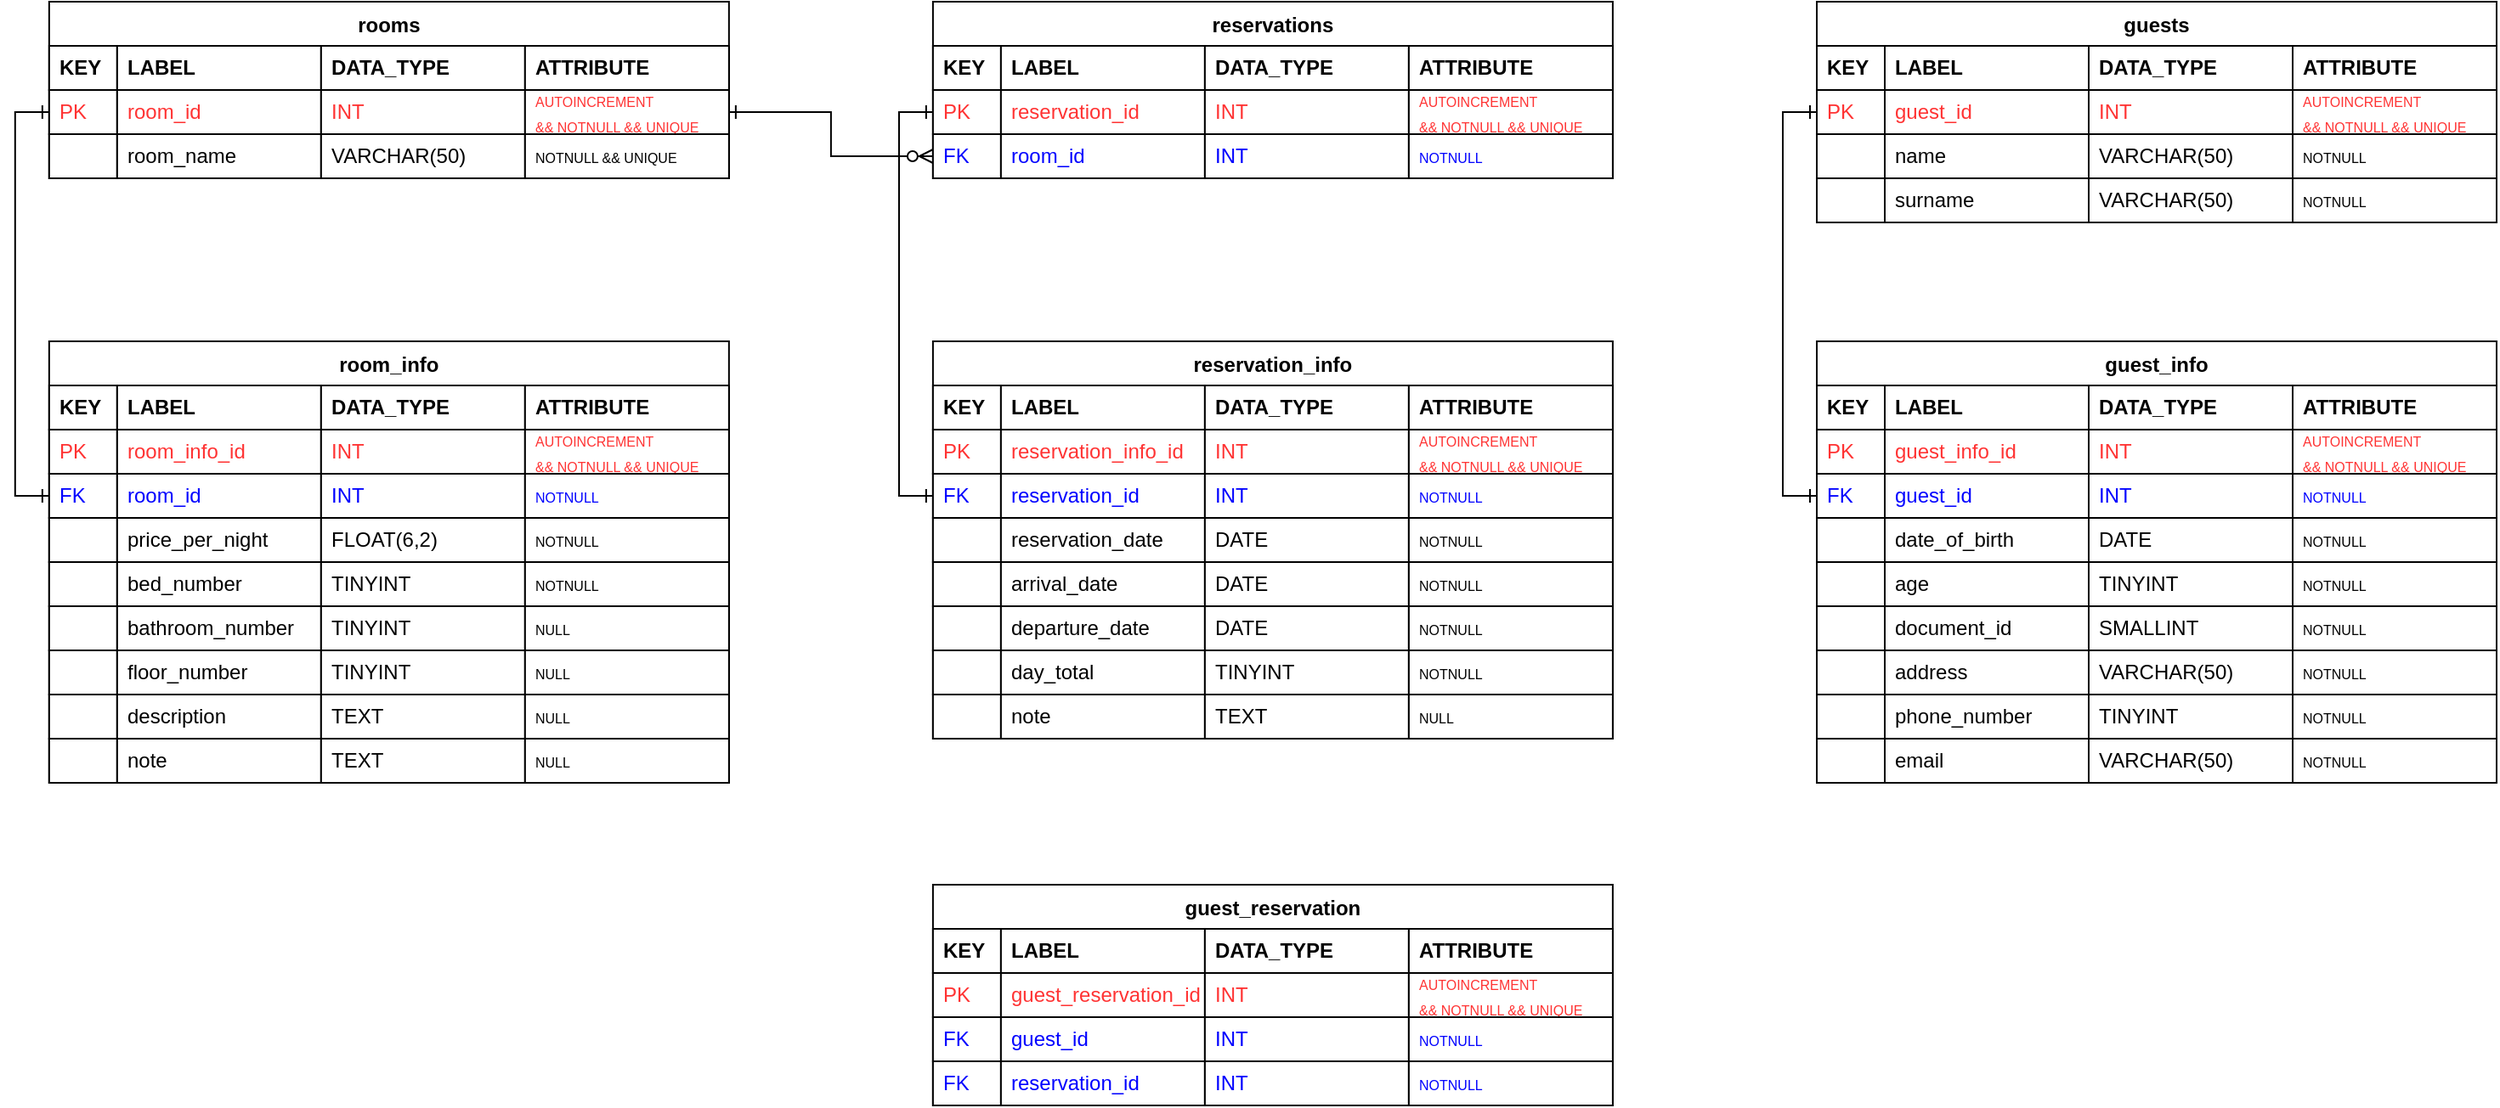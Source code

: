 <mxfile version="12.6.5" type="device" pages="2"><diagram id="C5RBs43oDa-KdzZeNtuy" name="Page-1"><mxGraphModel dx="1424" dy="817" grid="1" gridSize="10" guides="1" tooltips="1" connect="1" arrows="1" fold="1" page="1" pageScale="1" pageWidth="1654" pageHeight="1169" math="0" shadow="0"><root><mxCell id="WIyWlLk6GJQsqaUBKTNV-0"/><mxCell id="WIyWlLk6GJQsqaUBKTNV-1" parent="WIyWlLk6GJQsqaUBKTNV-0"/><mxCell id="LxGsTNbnJYJfSGrcaXIV-5" value="rooms" style="swimlane;fontStyle=1;childLayout=stackLayout;horizontal=1;startSize=26;horizontalStack=0;resizeParent=1;resizeLast=0;collapsible=1;marginBottom=0;rounded=0;shadow=0;strokeWidth=1;" vertex="1" parent="WIyWlLk6GJQsqaUBKTNV-1"><mxGeometry x="79.93" y="40" width="400" height="104" as="geometry"><mxRectangle x="40" y="40" width="160" height="26" as="alternateBounds"/></mxGeometry></mxCell><mxCell id="LxGsTNbnJYJfSGrcaXIV-6" value="" style="group;fontStyle=1" vertex="1" connectable="0" parent="LxGsTNbnJYJfSGrcaXIV-5"><mxGeometry y="26" width="400" height="26" as="geometry"/></mxCell><mxCell id="LxGsTNbnJYJfSGrcaXIV-7" value="&lt;font color=&quot;#000000&quot;&gt;KEY&lt;/font&gt;" style="whiteSpace=wrap;html=1;shadow=0;strokeColor=#000000;fontColor=#0000FF;fillColor=#ffffff;align=left;spacingLeft=4;fontStyle=1" vertex="1" parent="LxGsTNbnJYJfSGrcaXIV-6"><mxGeometry width="40" height="26" as="geometry"/></mxCell><mxCell id="LxGsTNbnJYJfSGrcaXIV-8" value="&lt;font color=&quot;#000000&quot;&gt;LABEL&lt;/font&gt;" style="whiteSpace=wrap;html=1;shadow=0;strokeColor=#000000;fontColor=#0000FF;fillColor=#ffffff;align=left;spacingLeft=4;fontStyle=1" vertex="1" parent="LxGsTNbnJYJfSGrcaXIV-6"><mxGeometry x="40" width="120" height="26" as="geometry"/></mxCell><mxCell id="LxGsTNbnJYJfSGrcaXIV-9" value="&lt;font color=&quot;#000000&quot;&gt;DATA_TYPE&lt;/font&gt;" style="whiteSpace=wrap;html=1;shadow=0;strokeColor=#000000;fontColor=#0000FF;fillColor=#ffffff;align=left;spacingLeft=4;fontStyle=1" vertex="1" parent="LxGsTNbnJYJfSGrcaXIV-6"><mxGeometry x="160" width="120" height="26" as="geometry"/></mxCell><mxCell id="LxGsTNbnJYJfSGrcaXIV-10" value="&lt;font color=&quot;#000000&quot;&gt;ATTRIBUTE&lt;/font&gt;" style="whiteSpace=wrap;html=1;shadow=0;strokeColor=#000000;fontColor=#0000FF;fillColor=#ffffff;align=left;spacingLeft=4;fontStyle=1" vertex="1" parent="LxGsTNbnJYJfSGrcaXIV-6"><mxGeometry x="280" width="120" height="26" as="geometry"/></mxCell><mxCell id="LxGsTNbnJYJfSGrcaXIV-11" value="" style="group;fontColor=#000000;" vertex="1" connectable="0" parent="LxGsTNbnJYJfSGrcaXIV-5"><mxGeometry y="52" width="400" height="26" as="geometry"/></mxCell><mxCell id="LxGsTNbnJYJfSGrcaXIV-12" value="&lt;font&gt;PK&lt;/font&gt;" style="whiteSpace=wrap;html=1;shadow=0;strokeColor=#000000;fontColor=#FF3333;fillColor=#ffffff;align=left;spacingLeft=4;" vertex="1" parent="LxGsTNbnJYJfSGrcaXIV-11"><mxGeometry width="40" height="26" as="geometry"/></mxCell><mxCell id="LxGsTNbnJYJfSGrcaXIV-13" value="&lt;span style=&quot;white-space: nowrap&quot;&gt;room_id&lt;/span&gt;" style="whiteSpace=wrap;html=1;shadow=0;strokeColor=#000000;fontColor=#FF3333;fillColor=#ffffff;align=left;spacingLeft=4;" vertex="1" parent="LxGsTNbnJYJfSGrcaXIV-11"><mxGeometry x="40" width="120" height="26" as="geometry"/></mxCell><mxCell id="LxGsTNbnJYJfSGrcaXIV-14" value="&lt;font&gt;INT&lt;/font&gt;" style="whiteSpace=wrap;html=1;shadow=0;strokeColor=#000000;fontColor=#FF3333;fillColor=#ffffff;align=left;spacingLeft=4;" vertex="1" parent="LxGsTNbnJYJfSGrcaXIV-11"><mxGeometry x="160" width="120" height="26" as="geometry"/></mxCell><mxCell id="LxGsTNbnJYJfSGrcaXIV-15" value="&lt;font style=&quot;font-size: 8px&quot;&gt;&lt;span style=&quot;&quot;&gt;AUTOINCREMENT &amp;amp;&amp;amp;&amp;nbsp;&lt;/span&gt;&lt;font style=&quot;font-size: 8px&quot;&gt;NOTNULL &amp;amp;&amp;amp; UNIQUE&lt;/font&gt;&lt;/font&gt;" style="whiteSpace=wrap;html=1;shadow=0;strokeColor=#000000;fontColor=#FF3333;fillColor=#ffffff;align=left;spacingLeft=4;spacing=2;" vertex="1" parent="LxGsTNbnJYJfSGrcaXIV-11"><mxGeometry x="280" width="120" height="26" as="geometry"/></mxCell><mxCell id="LxGsTNbnJYJfSGrcaXIV-21" value="" style="group;" vertex="1" connectable="0" parent="LxGsTNbnJYJfSGrcaXIV-5"><mxGeometry y="78" width="400" height="26" as="geometry"/></mxCell><mxCell id="LxGsTNbnJYJfSGrcaXIV-22" value="" style="whiteSpace=wrap;html=1;shadow=0;strokeColor=#000000;fontColor=#0000FF;fillColor=#ffffff;align=left;spacingLeft=4;" vertex="1" parent="LxGsTNbnJYJfSGrcaXIV-21"><mxGeometry width="40" height="26" as="geometry"/></mxCell><mxCell id="LxGsTNbnJYJfSGrcaXIV-23" value="&lt;font color=&quot;#000000&quot;&gt;room_name&lt;/font&gt;" style="whiteSpace=wrap;html=1;shadow=0;strokeColor=#000000;fontColor=#0000FF;fillColor=#ffffff;align=left;spacingLeft=4;" vertex="1" parent="LxGsTNbnJYJfSGrcaXIV-21"><mxGeometry x="40" width="120" height="26" as="geometry"/></mxCell><mxCell id="LxGsTNbnJYJfSGrcaXIV-24" value="&lt;font color=&quot;#000000&quot;&gt;VARCHAR(50)&lt;/font&gt;" style="whiteSpace=wrap;html=1;shadow=0;strokeColor=#000000;fontColor=#0000FF;fillColor=#ffffff;align=left;spacingLeft=4;" vertex="1" parent="LxGsTNbnJYJfSGrcaXIV-21"><mxGeometry x="160" width="120" height="26" as="geometry"/></mxCell><mxCell id="LxGsTNbnJYJfSGrcaXIV-25" value="&lt;font style=&quot;font-size: 8px&quot;&gt;&lt;font color=&quot;#000000&quot; style=&quot;font-size: 8px&quot;&gt;NOTNULL &amp;amp;&amp;amp; UNIQUE&lt;/font&gt;&lt;/font&gt;" style="whiteSpace=wrap;html=1;shadow=0;strokeColor=#000000;fontColor=#0000FF;fillColor=#ffffff;align=left;spacingLeft=4;" vertex="1" parent="LxGsTNbnJYJfSGrcaXIV-21"><mxGeometry x="280" width="120" height="26" as="geometry"/></mxCell><mxCell id="LQQaY1odp2YbAbBLAT3b-0" value="room_info" style="swimlane;fontStyle=1;childLayout=stackLayout;horizontal=1;startSize=26;horizontalStack=0;resizeParent=1;resizeLast=0;collapsible=1;marginBottom=0;rounded=0;shadow=0;strokeWidth=1;" vertex="1" parent="WIyWlLk6GJQsqaUBKTNV-1"><mxGeometry x="79.93" y="240" width="400" height="260" as="geometry"><mxRectangle x="40" y="40" width="160" height="26" as="alternateBounds"/></mxGeometry></mxCell><mxCell id="LQQaY1odp2YbAbBLAT3b-1" value="" style="group;fontStyle=1" vertex="1" connectable="0" parent="LQQaY1odp2YbAbBLAT3b-0"><mxGeometry y="26" width="400" height="26" as="geometry"/></mxCell><mxCell id="LQQaY1odp2YbAbBLAT3b-2" value="&lt;font color=&quot;#000000&quot;&gt;KEY&lt;/font&gt;" style="whiteSpace=wrap;html=1;shadow=0;strokeColor=#000000;fontColor=#0000FF;fillColor=#ffffff;align=left;spacingLeft=4;fontStyle=1" vertex="1" parent="LQQaY1odp2YbAbBLAT3b-1"><mxGeometry width="40" height="26" as="geometry"/></mxCell><mxCell id="LQQaY1odp2YbAbBLAT3b-3" value="&lt;font color=&quot;#000000&quot;&gt;LABEL&lt;/font&gt;" style="whiteSpace=wrap;html=1;shadow=0;strokeColor=#000000;fontColor=#0000FF;fillColor=#ffffff;align=left;spacingLeft=4;fontStyle=1" vertex="1" parent="LQQaY1odp2YbAbBLAT3b-1"><mxGeometry x="40" width="120" height="26" as="geometry"/></mxCell><mxCell id="LQQaY1odp2YbAbBLAT3b-4" value="&lt;font color=&quot;#000000&quot;&gt;DATA_TYPE&lt;/font&gt;" style="whiteSpace=wrap;html=1;shadow=0;strokeColor=#000000;fontColor=#0000FF;fillColor=#ffffff;align=left;spacingLeft=4;fontStyle=1" vertex="1" parent="LQQaY1odp2YbAbBLAT3b-1"><mxGeometry x="160" width="120" height="26" as="geometry"/></mxCell><mxCell id="LQQaY1odp2YbAbBLAT3b-5" value="&lt;font color=&quot;#000000&quot;&gt;ATTRIBUTE&lt;/font&gt;" style="whiteSpace=wrap;html=1;shadow=0;strokeColor=#000000;fontColor=#0000FF;fillColor=#ffffff;align=left;spacingLeft=4;fontStyle=1" vertex="1" parent="LQQaY1odp2YbAbBLAT3b-1"><mxGeometry x="280" width="120" height="26" as="geometry"/></mxCell><mxCell id="LQQaY1odp2YbAbBLAT3b-6" value="" style="group;fontColor=#000000;" vertex="1" connectable="0" parent="LQQaY1odp2YbAbBLAT3b-0"><mxGeometry y="52" width="400" height="26" as="geometry"/></mxCell><mxCell id="LQQaY1odp2YbAbBLAT3b-7" value="&lt;font&gt;PK&lt;/font&gt;" style="whiteSpace=wrap;html=1;shadow=0;strokeColor=#000000;fontColor=#FF3333;fillColor=#ffffff;align=left;spacingLeft=4;" vertex="1" parent="LQQaY1odp2YbAbBLAT3b-6"><mxGeometry width="40" height="26" as="geometry"/></mxCell><mxCell id="LQQaY1odp2YbAbBLAT3b-8" value="&lt;font&gt;room_info_id&lt;/font&gt;" style="whiteSpace=wrap;html=1;shadow=0;strokeColor=#000000;fontColor=#FF3333;fillColor=#ffffff;align=left;spacingLeft=4;" vertex="1" parent="LQQaY1odp2YbAbBLAT3b-6"><mxGeometry x="40" width="120" height="26" as="geometry"/></mxCell><mxCell id="LQQaY1odp2YbAbBLAT3b-9" value="&lt;font&gt;INT&lt;/font&gt;" style="whiteSpace=wrap;html=1;shadow=0;strokeColor=#000000;fontColor=#FF3333;fillColor=#ffffff;align=left;spacingLeft=4;" vertex="1" parent="LQQaY1odp2YbAbBLAT3b-6"><mxGeometry x="160" width="120" height="26" as="geometry"/></mxCell><mxCell id="LQQaY1odp2YbAbBLAT3b-10" value="&lt;font style=&quot;font-size: 8px&quot;&gt;&lt;span style=&quot;&quot;&gt;AUTOINCREMENT &amp;amp;&amp;amp;&amp;nbsp;&lt;/span&gt;&lt;font style=&quot;font-size: 8px&quot;&gt;NOTNULL &amp;amp;&amp;amp; UNIQUE&lt;/font&gt;&lt;/font&gt;" style="whiteSpace=wrap;html=1;shadow=0;strokeColor=#000000;fontColor=#FF3333;fillColor=#ffffff;align=left;spacingLeft=4;spacing=2;" vertex="1" parent="LQQaY1odp2YbAbBLAT3b-6"><mxGeometry x="280" width="120" height="26" as="geometry"/></mxCell><mxCell id="LQQaY1odp2YbAbBLAT3b-11" value="" style="group;" vertex="1" connectable="0" parent="LQQaY1odp2YbAbBLAT3b-0"><mxGeometry y="78" width="400" height="26" as="geometry"/></mxCell><mxCell id="LQQaY1odp2YbAbBLAT3b-12" value="&lt;font&gt;FK&lt;/font&gt;" style="whiteSpace=wrap;html=1;shadow=0;strokeColor=#000000;fontColor=#0000FF;fillColor=#ffffff;align=left;spacingLeft=4;" vertex="1" parent="LQQaY1odp2YbAbBLAT3b-11"><mxGeometry width="40" height="26" as="geometry"/></mxCell><mxCell id="LQQaY1odp2YbAbBLAT3b-13" value="&lt;font&gt;room_id&lt;/font&gt;" style="whiteSpace=wrap;html=1;shadow=0;strokeColor=#000000;fontColor=#0000FF;fillColor=#ffffff;align=left;spacingLeft=4;" vertex="1" parent="LQQaY1odp2YbAbBLAT3b-11"><mxGeometry x="40" width="120" height="26" as="geometry"/></mxCell><mxCell id="LQQaY1odp2YbAbBLAT3b-14" value="&lt;font&gt;INT&lt;/font&gt;" style="whiteSpace=wrap;html=1;shadow=0;strokeColor=#000000;fontColor=#0000FF;fillColor=#ffffff;align=left;spacingLeft=4;" vertex="1" parent="LQQaY1odp2YbAbBLAT3b-11"><mxGeometry x="160" width="120" height="26" as="geometry"/></mxCell><mxCell id="LQQaY1odp2YbAbBLAT3b-15" value="&lt;font style=&quot;font-size: 8px&quot;&gt;&lt;font style=&quot;font-size: 8px&quot;&gt;NOTNULL&lt;/font&gt;&lt;/font&gt;" style="whiteSpace=wrap;html=1;shadow=0;strokeColor=#000000;fontColor=#0000FF;fillColor=#ffffff;align=left;spacingLeft=4;" vertex="1" parent="LQQaY1odp2YbAbBLAT3b-11"><mxGeometry x="280" width="120" height="26" as="geometry"/></mxCell><mxCell id="LQQaY1odp2YbAbBLAT3b-16" value="" style="group;" vertex="1" connectable="0" parent="LQQaY1odp2YbAbBLAT3b-0"><mxGeometry y="104" width="400" height="26" as="geometry"/></mxCell><mxCell id="LQQaY1odp2YbAbBLAT3b-17" value="" style="whiteSpace=wrap;html=1;shadow=0;strokeColor=#000000;fontColor=#0000FF;fillColor=#ffffff;align=left;spacingLeft=4;" vertex="1" parent="LQQaY1odp2YbAbBLAT3b-16"><mxGeometry width="40" height="26" as="geometry"/></mxCell><mxCell id="LQQaY1odp2YbAbBLAT3b-18" value="&lt;font color=&quot;#000000&quot;&gt;price_per_night&lt;/font&gt;" style="whiteSpace=wrap;html=1;shadow=0;strokeColor=#000000;fontColor=#0000FF;fillColor=#ffffff;align=left;spacingLeft=4;" vertex="1" parent="LQQaY1odp2YbAbBLAT3b-16"><mxGeometry x="40" width="120" height="26" as="geometry"/></mxCell><mxCell id="LQQaY1odp2YbAbBLAT3b-19" value="&lt;font color=&quot;#000000&quot;&gt;FLOAT(6,2)&lt;/font&gt;" style="whiteSpace=wrap;html=1;shadow=0;strokeColor=#000000;fontColor=#0000FF;fillColor=#ffffff;align=left;spacingLeft=4;" vertex="1" parent="LQQaY1odp2YbAbBLAT3b-16"><mxGeometry x="160" width="120" height="26" as="geometry"/></mxCell><mxCell id="LQQaY1odp2YbAbBLAT3b-20" value="&lt;font style=&quot;font-size: 8px&quot;&gt;&lt;font color=&quot;#000000&quot; style=&quot;font-size: 8px&quot;&gt;NOTNULL&lt;/font&gt;&lt;/font&gt;" style="whiteSpace=wrap;html=1;shadow=0;strokeColor=#000000;fontColor=#0000FF;fillColor=#ffffff;align=left;spacingLeft=4;" vertex="1" parent="LQQaY1odp2YbAbBLAT3b-16"><mxGeometry x="280" width="120" height="26" as="geometry"/></mxCell><mxCell id="LQQaY1odp2YbAbBLAT3b-21" value="" style="group;" vertex="1" connectable="0" parent="LQQaY1odp2YbAbBLAT3b-0"><mxGeometry y="130" width="400" height="26" as="geometry"/></mxCell><mxCell id="LQQaY1odp2YbAbBLAT3b-22" value="" style="whiteSpace=wrap;html=1;shadow=0;strokeColor=#000000;fontColor=#0000FF;fillColor=#ffffff;align=left;spacingLeft=4;" vertex="1" parent="LQQaY1odp2YbAbBLAT3b-21"><mxGeometry width="40" height="26" as="geometry"/></mxCell><mxCell id="LQQaY1odp2YbAbBLAT3b-23" value="&lt;font color=&quot;#000000&quot;&gt;bed_number&lt;/font&gt;" style="whiteSpace=wrap;html=1;shadow=0;strokeColor=#000000;fontColor=#0000FF;fillColor=#ffffff;align=left;spacingLeft=4;" vertex="1" parent="LQQaY1odp2YbAbBLAT3b-21"><mxGeometry x="40" width="120" height="26" as="geometry"/></mxCell><mxCell id="LQQaY1odp2YbAbBLAT3b-24" value="&lt;font color=&quot;#000000&quot;&gt;TINYINT&lt;/font&gt;" style="whiteSpace=wrap;html=1;shadow=0;strokeColor=#000000;fontColor=#0000FF;fillColor=#ffffff;align=left;spacingLeft=4;" vertex="1" parent="LQQaY1odp2YbAbBLAT3b-21"><mxGeometry x="160" width="120" height="26" as="geometry"/></mxCell><mxCell id="LQQaY1odp2YbAbBLAT3b-25" value="&lt;font style=&quot;font-size: 8px&quot;&gt;&lt;font color=&quot;#000000&quot; style=&quot;font-size: 8px&quot;&gt;NOTNULL&lt;/font&gt;&lt;/font&gt;" style="whiteSpace=wrap;html=1;shadow=0;strokeColor=#000000;fontColor=#0000FF;fillColor=#ffffff;align=left;spacingLeft=4;" vertex="1" parent="LQQaY1odp2YbAbBLAT3b-21"><mxGeometry x="280" width="120" height="26" as="geometry"/></mxCell><mxCell id="LQQaY1odp2YbAbBLAT3b-26" value="" style="group;" vertex="1" connectable="0" parent="LQQaY1odp2YbAbBLAT3b-0"><mxGeometry y="156" width="400" height="26" as="geometry"/></mxCell><mxCell id="LQQaY1odp2YbAbBLAT3b-27" value="" style="whiteSpace=wrap;html=1;shadow=0;strokeColor=#000000;fontColor=#0000FF;fillColor=#ffffff;align=left;spacingLeft=4;" vertex="1" parent="LQQaY1odp2YbAbBLAT3b-26"><mxGeometry width="40" height="26" as="geometry"/></mxCell><mxCell id="LQQaY1odp2YbAbBLAT3b-28" value="&lt;font color=&quot;#000000&quot;&gt;bathroom_number&lt;/font&gt;" style="whiteSpace=wrap;html=1;shadow=0;strokeColor=#000000;fontColor=#0000FF;fillColor=#ffffff;align=left;spacingLeft=4;" vertex="1" parent="LQQaY1odp2YbAbBLAT3b-26"><mxGeometry x="40" width="120" height="26" as="geometry"/></mxCell><mxCell id="LQQaY1odp2YbAbBLAT3b-29" value="&lt;font color=&quot;#000000&quot;&gt;TINYINT&lt;/font&gt;" style="whiteSpace=wrap;html=1;shadow=0;strokeColor=#000000;fontColor=#0000FF;fillColor=#ffffff;align=left;spacingLeft=4;" vertex="1" parent="LQQaY1odp2YbAbBLAT3b-26"><mxGeometry x="160" width="120" height="26" as="geometry"/></mxCell><mxCell id="LQQaY1odp2YbAbBLAT3b-30" value="&lt;font style=&quot;font-size: 8px&quot;&gt;&lt;font color=&quot;#000000&quot; style=&quot;font-size: 8px&quot;&gt;NULL&lt;/font&gt;&lt;/font&gt;" style="whiteSpace=wrap;html=1;shadow=0;strokeColor=#000000;fontColor=#0000FF;fillColor=#ffffff;align=left;spacingLeft=4;" vertex="1" parent="LQQaY1odp2YbAbBLAT3b-26"><mxGeometry x="280" width="120" height="26" as="geometry"/></mxCell><mxCell id="LQQaY1odp2YbAbBLAT3b-31" value="" style="group;" vertex="1" connectable="0" parent="LQQaY1odp2YbAbBLAT3b-0"><mxGeometry y="182" width="400" height="26" as="geometry"/></mxCell><mxCell id="LQQaY1odp2YbAbBLAT3b-32" value="" style="whiteSpace=wrap;html=1;shadow=0;strokeColor=#000000;fontColor=#0000FF;fillColor=#ffffff;align=left;spacingLeft=4;" vertex="1" parent="LQQaY1odp2YbAbBLAT3b-31"><mxGeometry width="40" height="26" as="geometry"/></mxCell><mxCell id="LQQaY1odp2YbAbBLAT3b-33" value="&lt;font color=&quot;#000000&quot;&gt;floor_number&lt;/font&gt;" style="whiteSpace=wrap;html=1;shadow=0;strokeColor=#000000;fontColor=#0000FF;fillColor=#ffffff;align=left;spacingLeft=4;" vertex="1" parent="LQQaY1odp2YbAbBLAT3b-31"><mxGeometry x="40" width="120" height="26" as="geometry"/></mxCell><mxCell id="LQQaY1odp2YbAbBLAT3b-34" value="&lt;font color=&quot;#000000&quot;&gt;TINYINT&lt;/font&gt;" style="whiteSpace=wrap;html=1;shadow=0;strokeColor=#000000;fontColor=#0000FF;fillColor=#ffffff;align=left;spacingLeft=4;" vertex="1" parent="LQQaY1odp2YbAbBLAT3b-31"><mxGeometry x="160" width="120" height="26" as="geometry"/></mxCell><mxCell id="LQQaY1odp2YbAbBLAT3b-35" value="&lt;font style=&quot;font-size: 8px&quot;&gt;&lt;font color=&quot;#000000&quot; style=&quot;font-size: 8px&quot;&gt;NULL&lt;/font&gt;&lt;/font&gt;" style="whiteSpace=wrap;html=1;shadow=0;strokeColor=#000000;fontColor=#0000FF;fillColor=#ffffff;align=left;spacingLeft=4;" vertex="1" parent="LQQaY1odp2YbAbBLAT3b-31"><mxGeometry x="280" width="120" height="26" as="geometry"/></mxCell><mxCell id="LQQaY1odp2YbAbBLAT3b-36" value="" style="group;" vertex="1" connectable="0" parent="LQQaY1odp2YbAbBLAT3b-0"><mxGeometry y="208" width="400" height="26" as="geometry"/></mxCell><mxCell id="LQQaY1odp2YbAbBLAT3b-37" value="" style="whiteSpace=wrap;html=1;shadow=0;strokeColor=#000000;fontColor=#0000FF;fillColor=#ffffff;align=left;spacingLeft=4;" vertex="1" parent="LQQaY1odp2YbAbBLAT3b-36"><mxGeometry width="40" height="26" as="geometry"/></mxCell><mxCell id="LQQaY1odp2YbAbBLAT3b-38" value="&lt;font color=&quot;#000000&quot;&gt;description&lt;/font&gt;" style="whiteSpace=wrap;html=1;shadow=0;strokeColor=#000000;fontColor=#0000FF;fillColor=#ffffff;align=left;spacingLeft=4;" vertex="1" parent="LQQaY1odp2YbAbBLAT3b-36"><mxGeometry x="40" width="120" height="26" as="geometry"/></mxCell><mxCell id="LQQaY1odp2YbAbBLAT3b-39" value="&lt;font color=&quot;#000000&quot;&gt;TEXT&lt;/font&gt;" style="whiteSpace=wrap;html=1;shadow=0;strokeColor=#000000;fontColor=#0000FF;fillColor=#ffffff;align=left;spacingLeft=4;" vertex="1" parent="LQQaY1odp2YbAbBLAT3b-36"><mxGeometry x="160" width="120" height="26" as="geometry"/></mxCell><mxCell id="LQQaY1odp2YbAbBLAT3b-40" value="&lt;font style=&quot;font-size: 8px&quot;&gt;&lt;font color=&quot;#000000&quot; style=&quot;font-size: 8px&quot;&gt;NULL&lt;/font&gt;&lt;/font&gt;" style="whiteSpace=wrap;html=1;shadow=0;strokeColor=#000000;fontColor=#0000FF;fillColor=#ffffff;align=left;spacingLeft=4;" vertex="1" parent="LQQaY1odp2YbAbBLAT3b-36"><mxGeometry x="280" width="120" height="26" as="geometry"/></mxCell><mxCell id="LQQaY1odp2YbAbBLAT3b-41" value="" style="group;" vertex="1" connectable="0" parent="LQQaY1odp2YbAbBLAT3b-0"><mxGeometry y="234" width="400" height="26" as="geometry"/></mxCell><mxCell id="LQQaY1odp2YbAbBLAT3b-42" value="" style="whiteSpace=wrap;html=1;shadow=0;strokeColor=#000000;fontColor=#0000FF;fillColor=#ffffff;align=left;spacingLeft=4;" vertex="1" parent="LQQaY1odp2YbAbBLAT3b-41"><mxGeometry width="40" height="26" as="geometry"/></mxCell><mxCell id="LQQaY1odp2YbAbBLAT3b-43" value="&lt;font color=&quot;#000000&quot;&gt;note&lt;/font&gt;" style="whiteSpace=wrap;html=1;shadow=0;strokeColor=#000000;fontColor=#0000FF;fillColor=#ffffff;align=left;spacingLeft=4;" vertex="1" parent="LQQaY1odp2YbAbBLAT3b-41"><mxGeometry x="40" width="120" height="26" as="geometry"/></mxCell><mxCell id="LQQaY1odp2YbAbBLAT3b-44" value="&lt;font color=&quot;#000000&quot;&gt;TEXT&lt;/font&gt;" style="whiteSpace=wrap;html=1;shadow=0;strokeColor=#000000;fontColor=#0000FF;fillColor=#ffffff;align=left;spacingLeft=4;" vertex="1" parent="LQQaY1odp2YbAbBLAT3b-41"><mxGeometry x="160" width="120" height="26" as="geometry"/></mxCell><mxCell id="LQQaY1odp2YbAbBLAT3b-45" value="&lt;font style=&quot;font-size: 8px&quot;&gt;&lt;font color=&quot;#000000&quot; style=&quot;font-size: 8px&quot;&gt;NULL&lt;/font&gt;&lt;/font&gt;" style="whiteSpace=wrap;html=1;shadow=0;strokeColor=#000000;fontColor=#0000FF;fillColor=#ffffff;align=left;spacingLeft=4;" vertex="1" parent="LQQaY1odp2YbAbBLAT3b-41"><mxGeometry x="280" width="120" height="26" as="geometry"/></mxCell><mxCell id="LQQaY1odp2YbAbBLAT3b-56" style="edgeStyle=orthogonalEdgeStyle;rounded=0;orthogonalLoop=1;jettySize=auto;html=1;exitX=0;exitY=0.5;exitDx=0;exitDy=0;entryX=0;entryY=0.5;entryDx=0;entryDy=0;startArrow=ERone;startFill=0;endArrow=ERone;endFill=0;fontColor=#000000;" edge="1" parent="WIyWlLk6GJQsqaUBKTNV-1" source="LxGsTNbnJYJfSGrcaXIV-12" target="LQQaY1odp2YbAbBLAT3b-12"><mxGeometry relative="1" as="geometry"/></mxCell><mxCell id="LQQaY1odp2YbAbBLAT3b-113" value="reservations" style="swimlane;fontStyle=1;childLayout=stackLayout;horizontal=1;startSize=26;horizontalStack=0;resizeParent=1;resizeLast=0;collapsible=1;marginBottom=0;rounded=0;shadow=0;strokeWidth=1;fontColor=#000000;" vertex="1" parent="WIyWlLk6GJQsqaUBKTNV-1"><mxGeometry x="599.95" y="40" width="400" height="104" as="geometry"><mxRectangle x="40" y="40" width="160" height="26" as="alternateBounds"/></mxGeometry></mxCell><mxCell id="LQQaY1odp2YbAbBLAT3b-114" value="" style="group;fontStyle=1" vertex="1" connectable="0" parent="LQQaY1odp2YbAbBLAT3b-113"><mxGeometry y="26" width="400" height="26" as="geometry"/></mxCell><mxCell id="LQQaY1odp2YbAbBLAT3b-115" value="&lt;font color=&quot;#000000&quot;&gt;KEY&lt;/font&gt;" style="whiteSpace=wrap;html=1;shadow=0;strokeColor=#000000;fontColor=#0000FF;fillColor=#ffffff;align=left;spacingLeft=4;fontStyle=1" vertex="1" parent="LQQaY1odp2YbAbBLAT3b-114"><mxGeometry width="40" height="26" as="geometry"/></mxCell><mxCell id="LQQaY1odp2YbAbBLAT3b-116" value="&lt;font color=&quot;#000000&quot;&gt;LABEL&lt;/font&gt;" style="whiteSpace=wrap;html=1;shadow=0;strokeColor=#000000;fontColor=#0000FF;fillColor=#ffffff;align=left;spacingLeft=4;fontStyle=1" vertex="1" parent="LQQaY1odp2YbAbBLAT3b-114"><mxGeometry x="40" width="120" height="26" as="geometry"/></mxCell><mxCell id="LQQaY1odp2YbAbBLAT3b-117" value="&lt;font color=&quot;#000000&quot;&gt;DATA_TYPE&lt;/font&gt;" style="whiteSpace=wrap;html=1;shadow=0;strokeColor=#000000;fontColor=#0000FF;fillColor=#ffffff;align=left;spacingLeft=4;fontStyle=1" vertex="1" parent="LQQaY1odp2YbAbBLAT3b-114"><mxGeometry x="160" width="120" height="26" as="geometry"/></mxCell><mxCell id="LQQaY1odp2YbAbBLAT3b-118" value="&lt;font color=&quot;#000000&quot;&gt;ATTRIBUTE&lt;/font&gt;" style="whiteSpace=wrap;html=1;shadow=0;strokeColor=#000000;fontColor=#0000FF;fillColor=#ffffff;align=left;spacingLeft=4;fontStyle=1" vertex="1" parent="LQQaY1odp2YbAbBLAT3b-114"><mxGeometry x="280" width="120" height="26" as="geometry"/></mxCell><mxCell id="LQQaY1odp2YbAbBLAT3b-119" value="" style="group;fontColor=#000000;" vertex="1" connectable="0" parent="LQQaY1odp2YbAbBLAT3b-113"><mxGeometry y="52" width="400" height="26" as="geometry"/></mxCell><mxCell id="LQQaY1odp2YbAbBLAT3b-120" value="&lt;font&gt;PK&lt;/font&gt;" style="whiteSpace=wrap;html=1;shadow=0;strokeColor=#000000;fontColor=#FF3333;fillColor=#ffffff;align=left;spacingLeft=4;" vertex="1" parent="LQQaY1odp2YbAbBLAT3b-119"><mxGeometry width="40" height="26" as="geometry"/></mxCell><mxCell id="LQQaY1odp2YbAbBLAT3b-121" value="&lt;span style=&quot;white-space: nowrap&quot;&gt;reservation_id&lt;/span&gt;" style="whiteSpace=wrap;html=1;shadow=0;strokeColor=#000000;fontColor=#FF3333;fillColor=#ffffff;align=left;spacingLeft=4;" vertex="1" parent="LQQaY1odp2YbAbBLAT3b-119"><mxGeometry x="40" width="120" height="26" as="geometry"/></mxCell><mxCell id="LQQaY1odp2YbAbBLAT3b-122" value="&lt;font&gt;INT&lt;/font&gt;" style="whiteSpace=wrap;html=1;shadow=0;strokeColor=#000000;fontColor=#FF3333;fillColor=#ffffff;align=left;spacingLeft=4;" vertex="1" parent="LQQaY1odp2YbAbBLAT3b-119"><mxGeometry x="160" width="120" height="26" as="geometry"/></mxCell><mxCell id="LQQaY1odp2YbAbBLAT3b-123" value="&lt;font style=&quot;font-size: 8px&quot;&gt;&lt;span style=&quot;&quot;&gt;AUTOINCREMENT &amp;amp;&amp;amp;&amp;nbsp;&lt;/span&gt;&lt;font style=&quot;font-size: 8px&quot;&gt;NOTNULL &amp;amp;&amp;amp; UNIQUE&lt;/font&gt;&lt;/font&gt;" style="whiteSpace=wrap;html=1;shadow=0;strokeColor=#000000;fontColor=#FF3333;fillColor=#ffffff;align=left;spacingLeft=4;spacing=2;" vertex="1" parent="LQQaY1odp2YbAbBLAT3b-119"><mxGeometry x="280" width="120" height="26" as="geometry"/></mxCell><mxCell id="LQQaY1odp2YbAbBLAT3b-124" value="" style="group;" vertex="1" connectable="0" parent="LQQaY1odp2YbAbBLAT3b-113"><mxGeometry y="78" width="400" height="26" as="geometry"/></mxCell><mxCell id="LQQaY1odp2YbAbBLAT3b-125" value="FK" style="whiteSpace=wrap;html=1;shadow=0;strokeColor=#000000;fontColor=#0000FF;fillColor=#ffffff;align=left;spacingLeft=4;" vertex="1" parent="LQQaY1odp2YbAbBLAT3b-124"><mxGeometry width="40" height="26" as="geometry"/></mxCell><mxCell id="LQQaY1odp2YbAbBLAT3b-126" value="&lt;font&gt;room_id&lt;/font&gt;" style="whiteSpace=wrap;html=1;shadow=0;strokeColor=#000000;fontColor=#0000FF;fillColor=#ffffff;align=left;spacingLeft=4;" vertex="1" parent="LQQaY1odp2YbAbBLAT3b-124"><mxGeometry x="40" width="120" height="26" as="geometry"/></mxCell><mxCell id="LQQaY1odp2YbAbBLAT3b-127" value="&lt;font&gt;INT&lt;/font&gt;" style="whiteSpace=wrap;html=1;shadow=0;strokeColor=#000000;fontColor=#0000FF;fillColor=#ffffff;align=left;spacingLeft=4;" vertex="1" parent="LQQaY1odp2YbAbBLAT3b-124"><mxGeometry x="160" width="120" height="26" as="geometry"/></mxCell><mxCell id="LQQaY1odp2YbAbBLAT3b-128" value="&lt;font style=&quot;font-size: 8px&quot;&gt;&lt;font style=&quot;font-size: 8px&quot;&gt;NOTNULL&lt;br&gt;&lt;/font&gt;&lt;/font&gt;" style="whiteSpace=wrap;html=1;shadow=0;strokeColor=#000000;fontColor=#0000FF;fillColor=#ffffff;align=left;spacingLeft=4;labelBackgroundColor=none;" vertex="1" parent="LQQaY1odp2YbAbBLAT3b-124"><mxGeometry x="280" width="120" height="26" as="geometry"/></mxCell><mxCell id="LQQaY1odp2YbAbBLAT3b-164" value="reservation_info" style="swimlane;fontStyle=1;childLayout=stackLayout;horizontal=1;startSize=26;horizontalStack=0;resizeParent=1;resizeLast=0;collapsible=1;marginBottom=0;rounded=0;shadow=0;strokeWidth=1;" vertex="1" parent="WIyWlLk6GJQsqaUBKTNV-1"><mxGeometry x="599.95" y="240" width="400" height="234" as="geometry"><mxRectangle x="40" y="40" width="160" height="26" as="alternateBounds"/></mxGeometry></mxCell><mxCell id="LQQaY1odp2YbAbBLAT3b-165" value="" style="group;fontStyle=1" vertex="1" connectable="0" parent="LQQaY1odp2YbAbBLAT3b-164"><mxGeometry y="26" width="400" height="26" as="geometry"/></mxCell><mxCell id="LQQaY1odp2YbAbBLAT3b-166" value="&lt;font color=&quot;#000000&quot;&gt;KEY&lt;/font&gt;" style="whiteSpace=wrap;html=1;shadow=0;strokeColor=#000000;fontColor=#0000FF;fillColor=#ffffff;align=left;spacingLeft=4;fontStyle=1" vertex="1" parent="LQQaY1odp2YbAbBLAT3b-165"><mxGeometry width="40" height="26" as="geometry"/></mxCell><mxCell id="LQQaY1odp2YbAbBLAT3b-167" value="&lt;font color=&quot;#000000&quot;&gt;LABEL&lt;/font&gt;" style="whiteSpace=wrap;html=1;shadow=0;strokeColor=#000000;fontColor=#0000FF;fillColor=#ffffff;align=left;spacingLeft=4;fontStyle=1" vertex="1" parent="LQQaY1odp2YbAbBLAT3b-165"><mxGeometry x="40" width="120" height="26" as="geometry"/></mxCell><mxCell id="LQQaY1odp2YbAbBLAT3b-168" value="&lt;font color=&quot;#000000&quot;&gt;DATA_TYPE&lt;/font&gt;" style="whiteSpace=wrap;html=1;shadow=0;strokeColor=#000000;fontColor=#0000FF;fillColor=#ffffff;align=left;spacingLeft=4;fontStyle=1" vertex="1" parent="LQQaY1odp2YbAbBLAT3b-165"><mxGeometry x="160" width="120" height="26" as="geometry"/></mxCell><mxCell id="LQQaY1odp2YbAbBLAT3b-169" value="&lt;font color=&quot;#000000&quot;&gt;ATTRIBUTE&lt;/font&gt;" style="whiteSpace=wrap;html=1;shadow=0;strokeColor=#000000;fontColor=#0000FF;fillColor=#ffffff;align=left;spacingLeft=4;fontStyle=1" vertex="1" parent="LQQaY1odp2YbAbBLAT3b-165"><mxGeometry x="280" width="120" height="26" as="geometry"/></mxCell><mxCell id="LQQaY1odp2YbAbBLAT3b-170" value="" style="group;fontColor=#000000;" vertex="1" connectable="0" parent="LQQaY1odp2YbAbBLAT3b-164"><mxGeometry y="52" width="400" height="26" as="geometry"/></mxCell><mxCell id="LQQaY1odp2YbAbBLAT3b-171" value="&lt;font&gt;PK&lt;/font&gt;" style="whiteSpace=wrap;html=1;shadow=0;strokeColor=#000000;fontColor=#FF3333;fillColor=#ffffff;align=left;spacingLeft=4;" vertex="1" parent="LQQaY1odp2YbAbBLAT3b-170"><mxGeometry width="40" height="26" as="geometry"/></mxCell><mxCell id="LQQaY1odp2YbAbBLAT3b-172" value="&lt;font&gt;reservation_info_id&lt;/font&gt;" style="whiteSpace=wrap;html=1;shadow=0;strokeColor=#000000;fontColor=#FF3333;fillColor=#ffffff;align=left;spacingLeft=4;" vertex="1" parent="LQQaY1odp2YbAbBLAT3b-170"><mxGeometry x="40" width="120" height="26" as="geometry"/></mxCell><mxCell id="LQQaY1odp2YbAbBLAT3b-173" value="&lt;font&gt;INT&lt;/font&gt;" style="whiteSpace=wrap;html=1;shadow=0;strokeColor=#000000;fontColor=#FF3333;fillColor=#ffffff;align=left;spacingLeft=4;" vertex="1" parent="LQQaY1odp2YbAbBLAT3b-170"><mxGeometry x="160" width="120" height="26" as="geometry"/></mxCell><mxCell id="LQQaY1odp2YbAbBLAT3b-174" value="&lt;font style=&quot;font-size: 8px&quot;&gt;&lt;span style=&quot;&quot;&gt;AUTOINCREMENT &amp;amp;&amp;amp;&amp;nbsp;&lt;/span&gt;&lt;font style=&quot;font-size: 8px&quot;&gt;NOTNULL &amp;amp;&amp;amp; UNIQUE&lt;/font&gt;&lt;/font&gt;" style="whiteSpace=wrap;html=1;shadow=0;strokeColor=#000000;fontColor=#FF3333;fillColor=#ffffff;align=left;spacingLeft=4;spacing=2;" vertex="1" parent="LQQaY1odp2YbAbBLAT3b-170"><mxGeometry x="280" width="120" height="26" as="geometry"/></mxCell><mxCell id="LQQaY1odp2YbAbBLAT3b-175" value="" style="group;" vertex="1" connectable="0" parent="LQQaY1odp2YbAbBLAT3b-164"><mxGeometry y="78" width="400" height="26" as="geometry"/></mxCell><mxCell id="LQQaY1odp2YbAbBLAT3b-176" value="&lt;font&gt;FK&lt;/font&gt;" style="whiteSpace=wrap;html=1;shadow=0;strokeColor=#000000;fontColor=#0000FF;fillColor=#ffffff;align=left;spacingLeft=4;" vertex="1" parent="LQQaY1odp2YbAbBLAT3b-175"><mxGeometry width="40" height="26" as="geometry"/></mxCell><mxCell id="LQQaY1odp2YbAbBLAT3b-177" value="&lt;font&gt;reservation_id&lt;/font&gt;" style="whiteSpace=wrap;html=1;shadow=0;strokeColor=#000000;fontColor=#0000FF;fillColor=#ffffff;align=left;spacingLeft=4;" vertex="1" parent="LQQaY1odp2YbAbBLAT3b-175"><mxGeometry x="40" width="120" height="26" as="geometry"/></mxCell><mxCell id="LQQaY1odp2YbAbBLAT3b-178" value="&lt;font&gt;INT&lt;/font&gt;" style="whiteSpace=wrap;html=1;shadow=0;strokeColor=#000000;fontColor=#0000FF;fillColor=#ffffff;align=left;spacingLeft=4;" vertex="1" parent="LQQaY1odp2YbAbBLAT3b-175"><mxGeometry x="160" width="120" height="26" as="geometry"/></mxCell><mxCell id="LQQaY1odp2YbAbBLAT3b-179" value="&lt;font style=&quot;font-size: 8px&quot;&gt;&lt;font style=&quot;font-size: 8px&quot;&gt;NOTNULL&lt;/font&gt;&lt;/font&gt;" style="whiteSpace=wrap;html=1;shadow=0;strokeColor=#000000;fontColor=#0000FF;fillColor=#ffffff;align=left;spacingLeft=4;" vertex="1" parent="LQQaY1odp2YbAbBLAT3b-175"><mxGeometry x="280" width="120" height="26" as="geometry"/></mxCell><mxCell id="LQQaY1odp2YbAbBLAT3b-180" value="" style="group;" vertex="1" connectable="0" parent="LQQaY1odp2YbAbBLAT3b-164"><mxGeometry y="104" width="400" height="26" as="geometry"/></mxCell><mxCell id="LQQaY1odp2YbAbBLAT3b-181" value="" style="whiteSpace=wrap;html=1;shadow=0;strokeColor=#000000;fontColor=#000000;fillColor=#ffffff;align=left;spacingLeft=4;" vertex="1" parent="LQQaY1odp2YbAbBLAT3b-180"><mxGeometry width="40" height="26" as="geometry"/></mxCell><mxCell id="LQQaY1odp2YbAbBLAT3b-182" value="&lt;font&gt;reservation_date&lt;/font&gt;" style="whiteSpace=wrap;html=1;shadow=0;strokeColor=#000000;fontColor=#000000;fillColor=#ffffff;align=left;spacingLeft=4;" vertex="1" parent="LQQaY1odp2YbAbBLAT3b-180"><mxGeometry x="40" width="120" height="26" as="geometry"/></mxCell><mxCell id="LQQaY1odp2YbAbBLAT3b-183" value="&lt;font&gt;DATE&lt;/font&gt;" style="whiteSpace=wrap;html=1;shadow=0;strokeColor=#000000;fontColor=#000000;fillColor=#ffffff;align=left;spacingLeft=4;" vertex="1" parent="LQQaY1odp2YbAbBLAT3b-180"><mxGeometry x="160" width="120" height="26" as="geometry"/></mxCell><mxCell id="LQQaY1odp2YbAbBLAT3b-184" value="&lt;font style=&quot;font-size: 8px&quot;&gt;&lt;font style=&quot;font-size: 8px&quot;&gt;NOTNULL&lt;/font&gt;&lt;/font&gt;" style="whiteSpace=wrap;html=1;shadow=0;strokeColor=#000000;fontColor=#000000;fillColor=#ffffff;align=left;spacingLeft=4;" vertex="1" parent="LQQaY1odp2YbAbBLAT3b-180"><mxGeometry x="280" width="120" height="26" as="geometry"/></mxCell><mxCell id="LQQaY1odp2YbAbBLAT3b-185" value="" style="group;" vertex="1" connectable="0" parent="LQQaY1odp2YbAbBLAT3b-164"><mxGeometry y="130" width="400" height="26" as="geometry"/></mxCell><mxCell id="LQQaY1odp2YbAbBLAT3b-186" value="" style="whiteSpace=wrap;html=1;shadow=0;strokeColor=#000000;fontColor=#000000;fillColor=#ffffff;align=left;spacingLeft=4;" vertex="1" parent="LQQaY1odp2YbAbBLAT3b-185"><mxGeometry width="40" height="26" as="geometry"/></mxCell><mxCell id="LQQaY1odp2YbAbBLAT3b-187" value="&lt;font&gt;arrival_date&lt;/font&gt;" style="whiteSpace=wrap;html=1;shadow=0;strokeColor=#000000;fontColor=#000000;fillColor=#ffffff;align=left;spacingLeft=4;" vertex="1" parent="LQQaY1odp2YbAbBLAT3b-185"><mxGeometry x="40" width="120" height="26" as="geometry"/></mxCell><mxCell id="LQQaY1odp2YbAbBLAT3b-188" value="&lt;font&gt;DATE&lt;/font&gt;" style="whiteSpace=wrap;html=1;shadow=0;strokeColor=#000000;fontColor=#000000;fillColor=#ffffff;align=left;spacingLeft=4;" vertex="1" parent="LQQaY1odp2YbAbBLAT3b-185"><mxGeometry x="160" width="120" height="26" as="geometry"/></mxCell><mxCell id="LQQaY1odp2YbAbBLAT3b-189" value="&lt;font style=&quot;font-size: 8px&quot;&gt;&lt;font style=&quot;font-size: 8px&quot;&gt;NOTNULL&lt;/font&gt;&lt;/font&gt;" style="whiteSpace=wrap;html=1;shadow=0;strokeColor=#000000;fontColor=#000000;fillColor=#ffffff;align=left;spacingLeft=4;" vertex="1" parent="LQQaY1odp2YbAbBLAT3b-185"><mxGeometry x="280" width="120" height="26" as="geometry"/></mxCell><mxCell id="LQQaY1odp2YbAbBLAT3b-190" value="" style="group;" vertex="1" connectable="0" parent="LQQaY1odp2YbAbBLAT3b-164"><mxGeometry y="156" width="400" height="26" as="geometry"/></mxCell><mxCell id="LQQaY1odp2YbAbBLAT3b-191" value="" style="whiteSpace=wrap;html=1;shadow=0;strokeColor=#000000;fontColor=#000000;fillColor=#ffffff;align=left;spacingLeft=4;" vertex="1" parent="LQQaY1odp2YbAbBLAT3b-190"><mxGeometry width="40" height="26" as="geometry"/></mxCell><mxCell id="LQQaY1odp2YbAbBLAT3b-192" value="&lt;font&gt;departure_date&lt;/font&gt;" style="whiteSpace=wrap;html=1;shadow=0;strokeColor=#000000;fontColor=#000000;fillColor=#ffffff;align=left;spacingLeft=4;" vertex="1" parent="LQQaY1odp2YbAbBLAT3b-190"><mxGeometry x="40" width="120" height="26" as="geometry"/></mxCell><mxCell id="LQQaY1odp2YbAbBLAT3b-193" value="&lt;font&gt;DATE&lt;/font&gt;" style="whiteSpace=wrap;html=1;shadow=0;strokeColor=#000000;fontColor=#000000;fillColor=#ffffff;align=left;spacingLeft=4;" vertex="1" parent="LQQaY1odp2YbAbBLAT3b-190"><mxGeometry x="160" width="120" height="26" as="geometry"/></mxCell><mxCell id="LQQaY1odp2YbAbBLAT3b-194" value="&lt;font style=&quot;font-size: 8px&quot;&gt;&lt;font style=&quot;font-size: 8px&quot;&gt;NOTNULL&lt;/font&gt;&lt;/font&gt;" style="whiteSpace=wrap;html=1;shadow=0;strokeColor=#000000;fontColor=#000000;fillColor=#ffffff;align=left;spacingLeft=4;" vertex="1" parent="LQQaY1odp2YbAbBLAT3b-190"><mxGeometry x="280" width="120" height="26" as="geometry"/></mxCell><mxCell id="LQQaY1odp2YbAbBLAT3b-195" value="" style="group;" vertex="1" connectable="0" parent="LQQaY1odp2YbAbBLAT3b-164"><mxGeometry y="182" width="400" height="26" as="geometry"/></mxCell><mxCell id="LQQaY1odp2YbAbBLAT3b-196" value="" style="whiteSpace=wrap;html=1;shadow=0;strokeColor=#000000;fontColor=#000000;fillColor=#ffffff;align=left;spacingLeft=4;" vertex="1" parent="LQQaY1odp2YbAbBLAT3b-195"><mxGeometry width="40" height="26" as="geometry"/></mxCell><mxCell id="LQQaY1odp2YbAbBLAT3b-197" value="&lt;font&gt;day_total&lt;/font&gt;" style="whiteSpace=wrap;html=1;shadow=0;strokeColor=#000000;fontColor=#000000;fillColor=#ffffff;align=left;spacingLeft=4;" vertex="1" parent="LQQaY1odp2YbAbBLAT3b-195"><mxGeometry x="40" width="120" height="26" as="geometry"/></mxCell><mxCell id="LQQaY1odp2YbAbBLAT3b-198" value="&lt;font&gt;TINYINT&lt;/font&gt;" style="whiteSpace=wrap;html=1;shadow=0;strokeColor=#000000;fontColor=#000000;fillColor=#ffffff;align=left;spacingLeft=4;" vertex="1" parent="LQQaY1odp2YbAbBLAT3b-195"><mxGeometry x="160" width="120" height="26" as="geometry"/></mxCell><mxCell id="LQQaY1odp2YbAbBLAT3b-199" value="&lt;font style=&quot;font-size: 8px&quot;&gt;&lt;font style=&quot;font-size: 8px&quot;&gt;NOTNULL&lt;/font&gt;&lt;/font&gt;" style="whiteSpace=wrap;html=1;shadow=0;strokeColor=#000000;fontColor=#000000;fillColor=#ffffff;align=left;spacingLeft=4;" vertex="1" parent="LQQaY1odp2YbAbBLAT3b-195"><mxGeometry x="280" width="120" height="26" as="geometry"/></mxCell><mxCell id="LQQaY1odp2YbAbBLAT3b-200" value="" style="group;" vertex="1" connectable="0" parent="LQQaY1odp2YbAbBLAT3b-164"><mxGeometry y="208" width="400" height="26" as="geometry"/></mxCell><mxCell id="LQQaY1odp2YbAbBLAT3b-201" value="" style="whiteSpace=wrap;html=1;shadow=0;strokeColor=#000000;fontColor=#000000;fillColor=#ffffff;align=left;spacingLeft=4;" vertex="1" parent="LQQaY1odp2YbAbBLAT3b-200"><mxGeometry width="40" height="26" as="geometry"/></mxCell><mxCell id="LQQaY1odp2YbAbBLAT3b-202" value="&lt;font&gt;note&lt;/font&gt;" style="whiteSpace=wrap;html=1;shadow=0;strokeColor=#000000;fontColor=#000000;fillColor=#ffffff;align=left;spacingLeft=4;" vertex="1" parent="LQQaY1odp2YbAbBLAT3b-200"><mxGeometry x="40" width="120" height="26" as="geometry"/></mxCell><mxCell id="LQQaY1odp2YbAbBLAT3b-203" value="&lt;font&gt;TEXT&lt;/font&gt;" style="whiteSpace=wrap;html=1;shadow=0;strokeColor=#000000;fontColor=#000000;fillColor=#ffffff;align=left;spacingLeft=4;" vertex="1" parent="LQQaY1odp2YbAbBLAT3b-200"><mxGeometry x="160" width="120" height="26" as="geometry"/></mxCell><mxCell id="LQQaY1odp2YbAbBLAT3b-204" value="&lt;font style=&quot;font-size: 8px&quot;&gt;&lt;font style=&quot;font-size: 8px&quot;&gt;NULL&lt;/font&gt;&lt;/font&gt;" style="whiteSpace=wrap;html=1;shadow=0;strokeColor=#000000;fontColor=#000000;fillColor=#ffffff;align=left;spacingLeft=4;" vertex="1" parent="LQQaY1odp2YbAbBLAT3b-200"><mxGeometry x="280" width="120" height="26" as="geometry"/></mxCell><mxCell id="LQQaY1odp2YbAbBLAT3b-220" style="edgeStyle=orthogonalEdgeStyle;rounded=0;orthogonalLoop=1;jettySize=auto;html=1;exitX=0;exitY=0.5;exitDx=0;exitDy=0;entryX=0;entryY=0.5;entryDx=0;entryDy=0;startArrow=ERone;startFill=0;endArrow=ERone;endFill=0;fontColor=#0000FF;" edge="1" parent="WIyWlLk6GJQsqaUBKTNV-1" source="LQQaY1odp2YbAbBLAT3b-120" target="LQQaY1odp2YbAbBLAT3b-176"><mxGeometry relative="1" as="geometry"/></mxCell><mxCell id="Q5a1Xq2oaICaZdWP1iDf-118" style="edgeStyle=orthogonalEdgeStyle;rounded=0;orthogonalLoop=1;jettySize=auto;html=1;exitX=0;exitY=0.5;exitDx=0;exitDy=0;entryX=0;entryY=0.5;entryDx=0;entryDy=0;startArrow=ERone;startFill=0;endArrow=ERone;endFill=0;fontColor=#0000FF;" edge="1" parent="WIyWlLk6GJQsqaUBKTNV-1" source="Q5a1Xq2oaICaZdWP1iDf-5" target="Q5a1Xq2oaICaZdWP1iDf-74"><mxGeometry relative="1" as="geometry"/></mxCell><mxCell id="Q5a1Xq2oaICaZdWP1iDf-5" value="guests" style="swimlane;fontStyle=1;childLayout=stackLayout;horizontal=1;startSize=26;horizontalStack=0;resizeParent=1;resizeLast=0;collapsible=1;marginBottom=0;rounded=0;shadow=0;strokeWidth=1;" vertex="1" parent="WIyWlLk6GJQsqaUBKTNV-1"><mxGeometry x="1120" y="40" width="400" height="130" as="geometry"><mxRectangle x="40" y="40" width="160" height="26" as="alternateBounds"/></mxGeometry></mxCell><mxCell id="Q5a1Xq2oaICaZdWP1iDf-6" value="" style="group;fontStyle=1" vertex="1" connectable="0" parent="Q5a1Xq2oaICaZdWP1iDf-5"><mxGeometry y="26" width="400" height="26" as="geometry"/></mxCell><mxCell id="Q5a1Xq2oaICaZdWP1iDf-7" value="&lt;font color=&quot;#000000&quot;&gt;KEY&lt;/font&gt;" style="whiteSpace=wrap;html=1;shadow=0;strokeColor=#000000;fontColor=#0000FF;fillColor=#ffffff;align=left;spacingLeft=4;fontStyle=1" vertex="1" parent="Q5a1Xq2oaICaZdWP1iDf-6"><mxGeometry width="40" height="26" as="geometry"/></mxCell><mxCell id="Q5a1Xq2oaICaZdWP1iDf-8" value="&lt;font color=&quot;#000000&quot;&gt;LABEL&lt;/font&gt;" style="whiteSpace=wrap;html=1;shadow=0;strokeColor=#000000;fontColor=#0000FF;fillColor=#ffffff;align=left;spacingLeft=4;fontStyle=1" vertex="1" parent="Q5a1Xq2oaICaZdWP1iDf-6"><mxGeometry x="40" width="120" height="26" as="geometry"/></mxCell><mxCell id="Q5a1Xq2oaICaZdWP1iDf-9" value="&lt;font color=&quot;#000000&quot;&gt;DATA_TYPE&lt;/font&gt;" style="whiteSpace=wrap;html=1;shadow=0;strokeColor=#000000;fontColor=#0000FF;fillColor=#ffffff;align=left;spacingLeft=4;fontStyle=1" vertex="1" parent="Q5a1Xq2oaICaZdWP1iDf-6"><mxGeometry x="160" width="120" height="26" as="geometry"/></mxCell><mxCell id="Q5a1Xq2oaICaZdWP1iDf-10" value="&lt;font color=&quot;#000000&quot;&gt;ATTRIBUTE&lt;/font&gt;" style="whiteSpace=wrap;html=1;shadow=0;strokeColor=#000000;fontColor=#0000FF;fillColor=#ffffff;align=left;spacingLeft=4;fontStyle=1" vertex="1" parent="Q5a1Xq2oaICaZdWP1iDf-6"><mxGeometry x="280" width="120" height="26" as="geometry"/></mxCell><mxCell id="Q5a1Xq2oaICaZdWP1iDf-11" value="" style="group;fontColor=#000000;" vertex="1" connectable="0" parent="Q5a1Xq2oaICaZdWP1iDf-5"><mxGeometry y="52" width="400" height="26" as="geometry"/></mxCell><mxCell id="Q5a1Xq2oaICaZdWP1iDf-12" value="&lt;font&gt;PK&lt;/font&gt;" style="whiteSpace=wrap;html=1;shadow=0;strokeColor=#000000;fontColor=#FF3333;fillColor=#ffffff;align=left;spacingLeft=4;" vertex="1" parent="Q5a1Xq2oaICaZdWP1iDf-11"><mxGeometry width="40" height="26" as="geometry"/></mxCell><mxCell id="Q5a1Xq2oaICaZdWP1iDf-13" value="&lt;font&gt;guest_id&lt;/font&gt;" style="whiteSpace=wrap;html=1;shadow=0;strokeColor=#000000;fontColor=#FF3333;fillColor=#ffffff;align=left;spacingLeft=4;" vertex="1" parent="Q5a1Xq2oaICaZdWP1iDf-11"><mxGeometry x="40" width="120" height="26" as="geometry"/></mxCell><mxCell id="Q5a1Xq2oaICaZdWP1iDf-14" value="&lt;font&gt;INT&lt;/font&gt;" style="whiteSpace=wrap;html=1;shadow=0;strokeColor=#000000;fontColor=#FF3333;fillColor=#ffffff;align=left;spacingLeft=4;" vertex="1" parent="Q5a1Xq2oaICaZdWP1iDf-11"><mxGeometry x="160" width="120" height="26" as="geometry"/></mxCell><mxCell id="Q5a1Xq2oaICaZdWP1iDf-15" value="&lt;font style=&quot;font-size: 8px&quot;&gt;&lt;span style=&quot;&quot;&gt;AUTOINCREMENT &amp;amp;&amp;amp;&amp;nbsp;&lt;/span&gt;&lt;font style=&quot;font-size: 8px&quot;&gt;NOTNULL &amp;amp;&amp;amp; UNIQUE&lt;/font&gt;&lt;/font&gt;" style="whiteSpace=wrap;html=1;shadow=0;strokeColor=#000000;fontColor=#FF3333;fillColor=#ffffff;align=left;spacingLeft=4;spacing=2;" vertex="1" parent="Q5a1Xq2oaICaZdWP1iDf-11"><mxGeometry x="280" width="120" height="26" as="geometry"/></mxCell><mxCell id="Q5a1Xq2oaICaZdWP1iDf-21" value="" style="group;" vertex="1" connectable="0" parent="Q5a1Xq2oaICaZdWP1iDf-5"><mxGeometry y="78" width="400" height="26" as="geometry"/></mxCell><mxCell id="Q5a1Xq2oaICaZdWP1iDf-22" value="" style="whiteSpace=wrap;html=1;shadow=0;strokeColor=#000000;fontColor=#000000;fillColor=#ffffff;align=left;spacingLeft=4;" vertex="1" parent="Q5a1Xq2oaICaZdWP1iDf-21"><mxGeometry width="40" height="26" as="geometry"/></mxCell><mxCell id="Q5a1Xq2oaICaZdWP1iDf-23" value="&lt;font&gt;name&lt;/font&gt;" style="whiteSpace=wrap;html=1;shadow=0;strokeColor=#000000;fontColor=#000000;fillColor=#ffffff;align=left;spacingLeft=4;" vertex="1" parent="Q5a1Xq2oaICaZdWP1iDf-21"><mxGeometry x="40" width="120" height="26" as="geometry"/></mxCell><mxCell id="Q5a1Xq2oaICaZdWP1iDf-24" value="&lt;font&gt;VARCHAR(50)&lt;/font&gt;" style="whiteSpace=wrap;html=1;shadow=0;strokeColor=#000000;fontColor=#000000;fillColor=#ffffff;align=left;spacingLeft=4;" vertex="1" parent="Q5a1Xq2oaICaZdWP1iDf-21"><mxGeometry x="160" width="120" height="26" as="geometry"/></mxCell><mxCell id="Q5a1Xq2oaICaZdWP1iDf-25" value="&lt;font style=&quot;font-size: 8px&quot;&gt;&lt;font style=&quot;font-size: 8px&quot;&gt;NOTNULL&lt;/font&gt;&lt;/font&gt;" style="whiteSpace=wrap;html=1;shadow=0;strokeColor=#000000;fontColor=#000000;fillColor=#ffffff;align=left;spacingLeft=4;" vertex="1" parent="Q5a1Xq2oaICaZdWP1iDf-21"><mxGeometry x="280" width="120" height="26" as="geometry"/></mxCell><mxCell id="Q5a1Xq2oaICaZdWP1iDf-26" value="" style="group;" vertex="1" connectable="0" parent="Q5a1Xq2oaICaZdWP1iDf-5"><mxGeometry y="104" width="400" height="26" as="geometry"/></mxCell><mxCell id="Q5a1Xq2oaICaZdWP1iDf-27" value="" style="whiteSpace=wrap;html=1;shadow=0;strokeColor=#000000;fontColor=#000000;fillColor=#ffffff;align=left;spacingLeft=4;" vertex="1" parent="Q5a1Xq2oaICaZdWP1iDf-26"><mxGeometry width="40" height="26" as="geometry"/></mxCell><mxCell id="Q5a1Xq2oaICaZdWP1iDf-28" value="&lt;font&gt;surname&lt;/font&gt;" style="whiteSpace=wrap;html=1;shadow=0;strokeColor=#000000;fontColor=#000000;fillColor=#ffffff;align=left;spacingLeft=4;" vertex="1" parent="Q5a1Xq2oaICaZdWP1iDf-26"><mxGeometry x="40" width="120" height="26" as="geometry"/></mxCell><mxCell id="Q5a1Xq2oaICaZdWP1iDf-29" value="&lt;font&gt;VARCHAR(50)&lt;/font&gt;" style="whiteSpace=wrap;html=1;shadow=0;strokeColor=#000000;fontColor=#000000;fillColor=#ffffff;align=left;spacingLeft=4;" vertex="1" parent="Q5a1Xq2oaICaZdWP1iDf-26"><mxGeometry x="160" width="120" height="26" as="geometry"/></mxCell><mxCell id="Q5a1Xq2oaICaZdWP1iDf-30" value="&lt;font style=&quot;font-size: 8px&quot;&gt;&lt;font style=&quot;font-size: 8px&quot;&gt;NOTNULL&lt;/font&gt;&lt;/font&gt;" style="whiteSpace=wrap;html=1;shadow=0;strokeColor=#000000;fontColor=#000000;fillColor=#ffffff;align=left;spacingLeft=4;" vertex="1" parent="Q5a1Xq2oaICaZdWP1iDf-26"><mxGeometry x="280" width="120" height="26" as="geometry"/></mxCell><mxCell id="Q5a1Xq2oaICaZdWP1iDf-62" value="guest_info" style="swimlane;fontStyle=1;childLayout=stackLayout;horizontal=1;startSize=26;horizontalStack=0;resizeParent=1;resizeLast=0;collapsible=1;marginBottom=0;rounded=0;shadow=0;strokeWidth=1;" vertex="1" parent="WIyWlLk6GJQsqaUBKTNV-1"><mxGeometry x="1120" y="240" width="400" height="260" as="geometry"><mxRectangle x="40" y="40" width="160" height="26" as="alternateBounds"/></mxGeometry></mxCell><mxCell id="Q5a1Xq2oaICaZdWP1iDf-63" value="" style="group;fontStyle=1" vertex="1" connectable="0" parent="Q5a1Xq2oaICaZdWP1iDf-62"><mxGeometry y="26" width="400" height="26" as="geometry"/></mxCell><mxCell id="Q5a1Xq2oaICaZdWP1iDf-64" value="&lt;font color=&quot;#000000&quot;&gt;KEY&lt;/font&gt;" style="whiteSpace=wrap;html=1;shadow=0;strokeColor=#000000;fontColor=#0000FF;fillColor=#ffffff;align=left;spacingLeft=4;fontStyle=1" vertex="1" parent="Q5a1Xq2oaICaZdWP1iDf-63"><mxGeometry width="40" height="26" as="geometry"/></mxCell><mxCell id="Q5a1Xq2oaICaZdWP1iDf-65" value="&lt;font color=&quot;#000000&quot;&gt;LABEL&lt;/font&gt;" style="whiteSpace=wrap;html=1;shadow=0;strokeColor=#000000;fontColor=#0000FF;fillColor=#ffffff;align=left;spacingLeft=4;fontStyle=1" vertex="1" parent="Q5a1Xq2oaICaZdWP1iDf-63"><mxGeometry x="40" width="120" height="26" as="geometry"/></mxCell><mxCell id="Q5a1Xq2oaICaZdWP1iDf-66" value="&lt;font color=&quot;#000000&quot;&gt;DATA_TYPE&lt;/font&gt;" style="whiteSpace=wrap;html=1;shadow=0;strokeColor=#000000;fontColor=#0000FF;fillColor=#ffffff;align=left;spacingLeft=4;fontStyle=1" vertex="1" parent="Q5a1Xq2oaICaZdWP1iDf-63"><mxGeometry x="160" width="120" height="26" as="geometry"/></mxCell><mxCell id="Q5a1Xq2oaICaZdWP1iDf-67" value="&lt;font color=&quot;#000000&quot;&gt;ATTRIBUTE&lt;/font&gt;" style="whiteSpace=wrap;html=1;shadow=0;strokeColor=#000000;fontColor=#0000FF;fillColor=#ffffff;align=left;spacingLeft=4;fontStyle=1" vertex="1" parent="Q5a1Xq2oaICaZdWP1iDf-63"><mxGeometry x="280" width="120" height="26" as="geometry"/></mxCell><mxCell id="Q5a1Xq2oaICaZdWP1iDf-68" value="" style="group;fontColor=#000000;" vertex="1" connectable="0" parent="Q5a1Xq2oaICaZdWP1iDf-62"><mxGeometry y="52" width="400" height="26" as="geometry"/></mxCell><mxCell id="Q5a1Xq2oaICaZdWP1iDf-69" value="&lt;font&gt;PK&lt;/font&gt;" style="whiteSpace=wrap;html=1;shadow=0;strokeColor=#000000;fontColor=#FF3333;fillColor=#ffffff;align=left;spacingLeft=4;" vertex="1" parent="Q5a1Xq2oaICaZdWP1iDf-68"><mxGeometry width="40" height="26" as="geometry"/></mxCell><mxCell id="Q5a1Xq2oaICaZdWP1iDf-70" value="&lt;font&gt;guest_info_id&lt;/font&gt;" style="whiteSpace=wrap;html=1;shadow=0;strokeColor=#000000;fontColor=#FF3333;fillColor=#ffffff;align=left;spacingLeft=4;" vertex="1" parent="Q5a1Xq2oaICaZdWP1iDf-68"><mxGeometry x="40" width="120" height="26" as="geometry"/></mxCell><mxCell id="Q5a1Xq2oaICaZdWP1iDf-71" value="&lt;font&gt;INT&lt;/font&gt;" style="whiteSpace=wrap;html=1;shadow=0;strokeColor=#000000;fontColor=#FF3333;fillColor=#ffffff;align=left;spacingLeft=4;" vertex="1" parent="Q5a1Xq2oaICaZdWP1iDf-68"><mxGeometry x="160" width="120" height="26" as="geometry"/></mxCell><mxCell id="Q5a1Xq2oaICaZdWP1iDf-72" value="&lt;font style=&quot;font-size: 8px&quot;&gt;&lt;span style=&quot;&quot;&gt;AUTOINCREMENT &amp;amp;&amp;amp;&amp;nbsp;&lt;/span&gt;&lt;font style=&quot;font-size: 8px&quot;&gt;NOTNULL &amp;amp;&amp;amp; UNIQUE&lt;/font&gt;&lt;/font&gt;" style="whiteSpace=wrap;html=1;shadow=0;strokeColor=#000000;fontColor=#FF3333;fillColor=#ffffff;align=left;spacingLeft=4;spacing=2;" vertex="1" parent="Q5a1Xq2oaICaZdWP1iDf-68"><mxGeometry x="280" width="120" height="26" as="geometry"/></mxCell><mxCell id="Q5a1Xq2oaICaZdWP1iDf-73" value="" style="group;" vertex="1" connectable="0" parent="Q5a1Xq2oaICaZdWP1iDf-62"><mxGeometry y="78" width="400" height="26" as="geometry"/></mxCell><mxCell id="Q5a1Xq2oaICaZdWP1iDf-74" value="&lt;font&gt;FK&lt;/font&gt;" style="whiteSpace=wrap;html=1;shadow=0;strokeColor=#000000;fontColor=#0000FF;fillColor=#ffffff;align=left;spacingLeft=4;" vertex="1" parent="Q5a1Xq2oaICaZdWP1iDf-73"><mxGeometry width="40" height="26" as="geometry"/></mxCell><mxCell id="Q5a1Xq2oaICaZdWP1iDf-75" value="guest_id" style="whiteSpace=wrap;html=1;shadow=0;strokeColor=#000000;fontColor=#0000FF;fillColor=#ffffff;align=left;spacingLeft=4;" vertex="1" parent="Q5a1Xq2oaICaZdWP1iDf-73"><mxGeometry x="40" width="120" height="26" as="geometry"/></mxCell><mxCell id="Q5a1Xq2oaICaZdWP1iDf-76" value="&lt;font&gt;INT&lt;/font&gt;" style="whiteSpace=wrap;html=1;shadow=0;strokeColor=#000000;fontColor=#0000FF;fillColor=#ffffff;align=left;spacingLeft=4;" vertex="1" parent="Q5a1Xq2oaICaZdWP1iDf-73"><mxGeometry x="160" width="120" height="26" as="geometry"/></mxCell><mxCell id="Q5a1Xq2oaICaZdWP1iDf-77" value="&lt;font style=&quot;font-size: 8px&quot;&gt;&lt;font style=&quot;font-size: 8px&quot;&gt;NOTNULL&lt;/font&gt;&lt;/font&gt;" style="whiteSpace=wrap;html=1;shadow=0;strokeColor=#000000;fontColor=#0000FF;fillColor=#ffffff;align=left;spacingLeft=4;" vertex="1" parent="Q5a1Xq2oaICaZdWP1iDf-73"><mxGeometry x="280" width="120" height="26" as="geometry"/></mxCell><mxCell id="Q5a1Xq2oaICaZdWP1iDf-78" value="" style="group;" vertex="1" connectable="0" parent="Q5a1Xq2oaICaZdWP1iDf-62"><mxGeometry y="104" width="400" height="26" as="geometry"/></mxCell><mxCell id="Q5a1Xq2oaICaZdWP1iDf-79" value="" style="whiteSpace=wrap;html=1;shadow=0;strokeColor=#000000;fontColor=#000000;fillColor=#ffffff;align=left;spacingLeft=4;" vertex="1" parent="Q5a1Xq2oaICaZdWP1iDf-78"><mxGeometry width="40" height="26" as="geometry"/></mxCell><mxCell id="Q5a1Xq2oaICaZdWP1iDf-80" value="&lt;font&gt;date_of_birth&lt;/font&gt;" style="whiteSpace=wrap;html=1;shadow=0;strokeColor=#000000;fontColor=#000000;fillColor=#ffffff;align=left;spacingLeft=4;" vertex="1" parent="Q5a1Xq2oaICaZdWP1iDf-78"><mxGeometry x="40" width="120" height="26" as="geometry"/></mxCell><mxCell id="Q5a1Xq2oaICaZdWP1iDf-81" value="&lt;font&gt;DATE&lt;/font&gt;" style="whiteSpace=wrap;html=1;shadow=0;strokeColor=#000000;fontColor=#000000;fillColor=#ffffff;align=left;spacingLeft=4;" vertex="1" parent="Q5a1Xq2oaICaZdWP1iDf-78"><mxGeometry x="160" width="120" height="26" as="geometry"/></mxCell><mxCell id="Q5a1Xq2oaICaZdWP1iDf-82" value="&lt;font style=&quot;font-size: 8px&quot;&gt;&lt;font style=&quot;font-size: 8px&quot;&gt;NOTNULL&lt;/font&gt;&lt;/font&gt;" style="whiteSpace=wrap;html=1;shadow=0;strokeColor=#000000;fontColor=#000000;fillColor=#ffffff;align=left;spacingLeft=4;" vertex="1" parent="Q5a1Xq2oaICaZdWP1iDf-78"><mxGeometry x="280" width="120" height="26" as="geometry"/></mxCell><mxCell id="Q5a1Xq2oaICaZdWP1iDf-83" value="" style="group;" vertex="1" connectable="0" parent="Q5a1Xq2oaICaZdWP1iDf-62"><mxGeometry y="130" width="400" height="26" as="geometry"/></mxCell><mxCell id="Q5a1Xq2oaICaZdWP1iDf-84" value="" style="whiteSpace=wrap;html=1;shadow=0;strokeColor=#000000;fontColor=#000000;fillColor=#ffffff;align=left;spacingLeft=4;" vertex="1" parent="Q5a1Xq2oaICaZdWP1iDf-83"><mxGeometry width="40" height="26" as="geometry"/></mxCell><mxCell id="Q5a1Xq2oaICaZdWP1iDf-85" value="&lt;font&gt;age&lt;/font&gt;" style="whiteSpace=wrap;html=1;shadow=0;strokeColor=#000000;fontColor=#000000;fillColor=#ffffff;align=left;spacingLeft=4;" vertex="1" parent="Q5a1Xq2oaICaZdWP1iDf-83"><mxGeometry x="40" width="120" height="26" as="geometry"/></mxCell><mxCell id="Q5a1Xq2oaICaZdWP1iDf-86" value="&lt;font&gt;TINYINT&lt;/font&gt;" style="whiteSpace=wrap;html=1;shadow=0;strokeColor=#000000;fontColor=#000000;fillColor=#ffffff;align=left;spacingLeft=4;" vertex="1" parent="Q5a1Xq2oaICaZdWP1iDf-83"><mxGeometry x="160" width="120" height="26" as="geometry"/></mxCell><mxCell id="Q5a1Xq2oaICaZdWP1iDf-87" value="&lt;font style=&quot;font-size: 8px&quot;&gt;&lt;font style=&quot;font-size: 8px&quot;&gt;NOTNULL&lt;/font&gt;&lt;/font&gt;" style="whiteSpace=wrap;html=1;shadow=0;strokeColor=#000000;fontColor=#000000;fillColor=#ffffff;align=left;spacingLeft=4;" vertex="1" parent="Q5a1Xq2oaICaZdWP1iDf-83"><mxGeometry x="280" width="120" height="26" as="geometry"/></mxCell><mxCell id="Q5a1Xq2oaICaZdWP1iDf-88" value="" style="group;" vertex="1" connectable="0" parent="Q5a1Xq2oaICaZdWP1iDf-62"><mxGeometry y="156" width="400" height="26" as="geometry"/></mxCell><mxCell id="Q5a1Xq2oaICaZdWP1iDf-89" value="" style="whiteSpace=wrap;html=1;shadow=0;strokeColor=#000000;fontColor=#000000;fillColor=#ffffff;align=left;spacingLeft=4;" vertex="1" parent="Q5a1Xq2oaICaZdWP1iDf-88"><mxGeometry width="40" height="26" as="geometry"/></mxCell><mxCell id="Q5a1Xq2oaICaZdWP1iDf-90" value="&lt;font&gt;document_id&lt;/font&gt;" style="whiteSpace=wrap;html=1;shadow=0;strokeColor=#000000;fontColor=#000000;fillColor=#ffffff;align=left;spacingLeft=4;" vertex="1" parent="Q5a1Xq2oaICaZdWP1iDf-88"><mxGeometry x="40" width="120" height="26" as="geometry"/></mxCell><mxCell id="Q5a1Xq2oaICaZdWP1iDf-91" value="&lt;font&gt;SMALLINT&lt;/font&gt;" style="whiteSpace=wrap;html=1;shadow=0;strokeColor=#000000;fontColor=#000000;fillColor=#ffffff;align=left;spacingLeft=4;" vertex="1" parent="Q5a1Xq2oaICaZdWP1iDf-88"><mxGeometry x="160" width="120" height="26" as="geometry"/></mxCell><mxCell id="Q5a1Xq2oaICaZdWP1iDf-92" value="&lt;font style=&quot;font-size: 8px&quot;&gt;&lt;font style=&quot;font-size: 8px&quot;&gt;NOTNULL&lt;/font&gt;&lt;/font&gt;" style="whiteSpace=wrap;html=1;shadow=0;strokeColor=#000000;fontColor=#000000;fillColor=#ffffff;align=left;spacingLeft=4;" vertex="1" parent="Q5a1Xq2oaICaZdWP1iDf-88"><mxGeometry x="280" width="120" height="26" as="geometry"/></mxCell><mxCell id="Q5a1Xq2oaICaZdWP1iDf-93" value="" style="group;" vertex="1" connectable="0" parent="Q5a1Xq2oaICaZdWP1iDf-62"><mxGeometry y="182" width="400" height="26" as="geometry"/></mxCell><mxCell id="Q5a1Xq2oaICaZdWP1iDf-94" value="" style="whiteSpace=wrap;html=1;shadow=0;strokeColor=#000000;fontColor=#000000;fillColor=#ffffff;align=left;spacingLeft=4;" vertex="1" parent="Q5a1Xq2oaICaZdWP1iDf-93"><mxGeometry width="40" height="26" as="geometry"/></mxCell><mxCell id="Q5a1Xq2oaICaZdWP1iDf-95" value="&lt;font&gt;address&lt;/font&gt;" style="whiteSpace=wrap;html=1;shadow=0;strokeColor=#000000;fontColor=#000000;fillColor=#ffffff;align=left;spacingLeft=4;" vertex="1" parent="Q5a1Xq2oaICaZdWP1iDf-93"><mxGeometry x="40" width="120" height="26" as="geometry"/></mxCell><mxCell id="Q5a1Xq2oaICaZdWP1iDf-96" value="&lt;font&gt;VARCHAR(50)&lt;/font&gt;" style="whiteSpace=wrap;html=1;shadow=0;strokeColor=#000000;fontColor=#000000;fillColor=#ffffff;align=left;spacingLeft=4;" vertex="1" parent="Q5a1Xq2oaICaZdWP1iDf-93"><mxGeometry x="160" width="120" height="26" as="geometry"/></mxCell><mxCell id="Q5a1Xq2oaICaZdWP1iDf-97" value="&lt;font style=&quot;font-size: 8px&quot;&gt;&lt;font style=&quot;font-size: 8px&quot;&gt;NOTNULL&lt;/font&gt;&lt;/font&gt;" style="whiteSpace=wrap;html=1;shadow=0;strokeColor=#000000;fontColor=#000000;fillColor=#ffffff;align=left;spacingLeft=4;" vertex="1" parent="Q5a1Xq2oaICaZdWP1iDf-93"><mxGeometry x="280" width="120" height="26" as="geometry"/></mxCell><mxCell id="Q5a1Xq2oaICaZdWP1iDf-98" value="" style="group;" vertex="1" connectable="0" parent="Q5a1Xq2oaICaZdWP1iDf-62"><mxGeometry y="208" width="400" height="26" as="geometry"/></mxCell><mxCell id="Q5a1Xq2oaICaZdWP1iDf-99" value="" style="whiteSpace=wrap;html=1;shadow=0;strokeColor=#000000;fontColor=#000000;fillColor=#ffffff;align=left;spacingLeft=4;" vertex="1" parent="Q5a1Xq2oaICaZdWP1iDf-98"><mxGeometry width="40" height="26" as="geometry"/></mxCell><mxCell id="Q5a1Xq2oaICaZdWP1iDf-100" value="&lt;font&gt;phone_number&lt;/font&gt;" style="whiteSpace=wrap;html=1;shadow=0;strokeColor=#000000;fontColor=#000000;fillColor=#ffffff;align=left;spacingLeft=4;" vertex="1" parent="Q5a1Xq2oaICaZdWP1iDf-98"><mxGeometry x="40" width="120" height="26" as="geometry"/></mxCell><mxCell id="Q5a1Xq2oaICaZdWP1iDf-101" value="&lt;font&gt;TINYINT&lt;/font&gt;" style="whiteSpace=wrap;html=1;shadow=0;strokeColor=#000000;fontColor=#000000;fillColor=#ffffff;align=left;spacingLeft=4;" vertex="1" parent="Q5a1Xq2oaICaZdWP1iDf-98"><mxGeometry x="160" width="120" height="26" as="geometry"/></mxCell><mxCell id="Q5a1Xq2oaICaZdWP1iDf-102" value="&lt;font style=&quot;font-size: 8px&quot;&gt;&lt;font style=&quot;font-size: 8px&quot;&gt;NOTNULL&lt;/font&gt;&lt;/font&gt;" style="whiteSpace=wrap;html=1;shadow=0;strokeColor=#000000;fontColor=#000000;fillColor=#ffffff;align=left;spacingLeft=4;" vertex="1" parent="Q5a1Xq2oaICaZdWP1iDf-98"><mxGeometry x="280" width="120" height="26" as="geometry"/></mxCell><mxCell id="Q5a1Xq2oaICaZdWP1iDf-103" value="" style="group;" vertex="1" connectable="0" parent="Q5a1Xq2oaICaZdWP1iDf-62"><mxGeometry y="234" width="400" height="26" as="geometry"/></mxCell><mxCell id="Q5a1Xq2oaICaZdWP1iDf-104" value="" style="whiteSpace=wrap;html=1;shadow=0;strokeColor=#000000;fontColor=#000000;fillColor=#ffffff;align=left;spacingLeft=4;" vertex="1" parent="Q5a1Xq2oaICaZdWP1iDf-103"><mxGeometry width="40" height="26" as="geometry"/></mxCell><mxCell id="Q5a1Xq2oaICaZdWP1iDf-105" value="&lt;font&gt;email&lt;/font&gt;" style="whiteSpace=wrap;html=1;shadow=0;strokeColor=#000000;fontColor=#000000;fillColor=#ffffff;align=left;spacingLeft=4;" vertex="1" parent="Q5a1Xq2oaICaZdWP1iDf-103"><mxGeometry x="40" width="120" height="26" as="geometry"/></mxCell><mxCell id="Q5a1Xq2oaICaZdWP1iDf-106" value="&lt;font&gt;VARCHAR(50)&lt;/font&gt;" style="whiteSpace=wrap;html=1;shadow=0;strokeColor=#000000;fontColor=#000000;fillColor=#ffffff;align=left;spacingLeft=4;" vertex="1" parent="Q5a1Xq2oaICaZdWP1iDf-103"><mxGeometry x="160" width="120" height="26" as="geometry"/></mxCell><mxCell id="Q5a1Xq2oaICaZdWP1iDf-107" value="&lt;font style=&quot;font-size: 8px&quot;&gt;&lt;font style=&quot;font-size: 8px&quot;&gt;NOTNULL&lt;/font&gt;&lt;/font&gt;" style="whiteSpace=wrap;html=1;shadow=0;strokeColor=#000000;fontColor=#000000;fillColor=#ffffff;align=left;spacingLeft=4;" vertex="1" parent="Q5a1Xq2oaICaZdWP1iDf-103"><mxGeometry x="280" width="120" height="26" as="geometry"/></mxCell><mxCell id="vsZgIyqD48ENSHDyCwYC-5" value="guest_reservation" style="swimlane;fontStyle=1;childLayout=stackLayout;horizontal=1;startSize=26;horizontalStack=0;resizeParent=1;resizeLast=0;collapsible=1;marginBottom=0;rounded=0;shadow=0;strokeWidth=1;" vertex="1" parent="WIyWlLk6GJQsqaUBKTNV-1"><mxGeometry x="599.95" y="560" width="400" height="130" as="geometry"><mxRectangle x="40" y="40" width="160" height="26" as="alternateBounds"/></mxGeometry></mxCell><mxCell id="vsZgIyqD48ENSHDyCwYC-6" value="" style="group;fontStyle=1" vertex="1" connectable="0" parent="vsZgIyqD48ENSHDyCwYC-5"><mxGeometry y="26" width="400" height="26" as="geometry"/></mxCell><mxCell id="vsZgIyqD48ENSHDyCwYC-7" value="&lt;font color=&quot;#000000&quot;&gt;KEY&lt;/font&gt;" style="whiteSpace=wrap;html=1;shadow=0;strokeColor=#000000;fontColor=#0000FF;fillColor=#ffffff;align=left;spacingLeft=4;fontStyle=1" vertex="1" parent="vsZgIyqD48ENSHDyCwYC-6"><mxGeometry width="40" height="26" as="geometry"/></mxCell><mxCell id="vsZgIyqD48ENSHDyCwYC-8" value="&lt;font color=&quot;#000000&quot;&gt;LABEL&lt;/font&gt;" style="whiteSpace=wrap;html=1;shadow=0;strokeColor=#000000;fontColor=#0000FF;fillColor=#ffffff;align=left;spacingLeft=4;fontStyle=1" vertex="1" parent="vsZgIyqD48ENSHDyCwYC-6"><mxGeometry x="40" width="120" height="26" as="geometry"/></mxCell><mxCell id="vsZgIyqD48ENSHDyCwYC-9" value="&lt;font color=&quot;#000000&quot;&gt;DATA_TYPE&lt;/font&gt;" style="whiteSpace=wrap;html=1;shadow=0;strokeColor=#000000;fontColor=#0000FF;fillColor=#ffffff;align=left;spacingLeft=4;fontStyle=1" vertex="1" parent="vsZgIyqD48ENSHDyCwYC-6"><mxGeometry x="160" width="120" height="26" as="geometry"/></mxCell><mxCell id="vsZgIyqD48ENSHDyCwYC-10" value="&lt;font color=&quot;#000000&quot;&gt;ATTRIBUTE&lt;/font&gt;" style="whiteSpace=wrap;html=1;shadow=0;strokeColor=#000000;fontColor=#0000FF;fillColor=#ffffff;align=left;spacingLeft=4;fontStyle=1" vertex="1" parent="vsZgIyqD48ENSHDyCwYC-6"><mxGeometry x="280" width="120" height="26" as="geometry"/></mxCell><mxCell id="vsZgIyqD48ENSHDyCwYC-11" value="" style="group;fontColor=#000000;" vertex="1" connectable="0" parent="vsZgIyqD48ENSHDyCwYC-5"><mxGeometry y="52" width="400" height="26" as="geometry"/></mxCell><mxCell id="vsZgIyqD48ENSHDyCwYC-12" value="&lt;font&gt;PK&lt;/font&gt;" style="whiteSpace=wrap;html=1;shadow=0;strokeColor=#000000;fontColor=#FF3333;fillColor=#ffffff;align=left;spacingLeft=4;" vertex="1" parent="vsZgIyqD48ENSHDyCwYC-11"><mxGeometry width="40" height="26" as="geometry"/></mxCell><mxCell id="vsZgIyqD48ENSHDyCwYC-13" value="&lt;font&gt;guest_reservation_id&lt;/font&gt;" style="whiteSpace=wrap;html=1;shadow=0;strokeColor=#000000;fontColor=#FF3333;fillColor=#ffffff;align=left;spacingLeft=4;" vertex="1" parent="vsZgIyqD48ENSHDyCwYC-11"><mxGeometry x="40" width="120" height="26" as="geometry"/></mxCell><mxCell id="vsZgIyqD48ENSHDyCwYC-14" value="&lt;font&gt;INT&lt;/font&gt;" style="whiteSpace=wrap;html=1;shadow=0;strokeColor=#000000;fontColor=#FF3333;fillColor=#ffffff;align=left;spacingLeft=4;" vertex="1" parent="vsZgIyqD48ENSHDyCwYC-11"><mxGeometry x="160" width="120" height="26" as="geometry"/></mxCell><mxCell id="vsZgIyqD48ENSHDyCwYC-15" value="&lt;font style=&quot;font-size: 8px&quot;&gt;&lt;span style=&quot;&quot;&gt;AUTOINCREMENT &amp;amp;&amp;amp;&amp;nbsp;&lt;/span&gt;&lt;font style=&quot;font-size: 8px&quot;&gt;NOTNULL &amp;amp;&amp;amp; UNIQUE&lt;/font&gt;&lt;/font&gt;" style="whiteSpace=wrap;html=1;shadow=0;strokeColor=#000000;fontColor=#FF3333;fillColor=#ffffff;align=left;spacingLeft=4;spacing=2;" vertex="1" parent="vsZgIyqD48ENSHDyCwYC-11"><mxGeometry x="280" width="120" height="26" as="geometry"/></mxCell><mxCell id="vsZgIyqD48ENSHDyCwYC-66" value="" style="group;" vertex="1" connectable="0" parent="vsZgIyqD48ENSHDyCwYC-5"><mxGeometry y="78" width="400" height="26" as="geometry"/></mxCell><mxCell id="vsZgIyqD48ENSHDyCwYC-67" value="&lt;font&gt;FK&lt;/font&gt;" style="whiteSpace=wrap;html=1;shadow=0;strokeColor=#000000;fontColor=#0000FF;fillColor=#ffffff;align=left;spacingLeft=4;" vertex="1" parent="vsZgIyqD48ENSHDyCwYC-66"><mxGeometry width="40" height="26" as="geometry"/></mxCell><mxCell id="vsZgIyqD48ENSHDyCwYC-68" value="&lt;font&gt;guest_id&lt;/font&gt;" style="whiteSpace=wrap;html=1;shadow=0;strokeColor=#000000;fontColor=#0000FF;fillColor=#ffffff;align=left;spacingLeft=4;" vertex="1" parent="vsZgIyqD48ENSHDyCwYC-66"><mxGeometry x="40" width="120" height="26" as="geometry"/></mxCell><mxCell id="vsZgIyqD48ENSHDyCwYC-69" value="&lt;font&gt;INT&lt;/font&gt;" style="whiteSpace=wrap;html=1;shadow=0;strokeColor=#000000;fontColor=#0000FF;fillColor=#ffffff;align=left;spacingLeft=4;" vertex="1" parent="vsZgIyqD48ENSHDyCwYC-66"><mxGeometry x="160" width="120" height="26" as="geometry"/></mxCell><mxCell id="vsZgIyqD48ENSHDyCwYC-70" value="&lt;font style=&quot;font-size: 8px&quot;&gt;&lt;font style=&quot;font-size: 8px&quot;&gt;NOTNULL&lt;/font&gt;&lt;/font&gt;" style="whiteSpace=wrap;html=1;shadow=0;strokeColor=#000000;fontColor=#0000FF;fillColor=#ffffff;align=left;spacingLeft=4;" vertex="1" parent="vsZgIyqD48ENSHDyCwYC-66"><mxGeometry x="280" width="120" height="26" as="geometry"/></mxCell><mxCell id="vsZgIyqD48ENSHDyCwYC-16" value="" style="group;" vertex="1" connectable="0" parent="vsZgIyqD48ENSHDyCwYC-5"><mxGeometry y="104" width="400" height="26" as="geometry"/></mxCell><mxCell id="vsZgIyqD48ENSHDyCwYC-17" value="&lt;font&gt;FK&lt;/font&gt;" style="whiteSpace=wrap;html=1;shadow=0;strokeColor=#000000;fontColor=#0000FF;fillColor=#ffffff;align=left;spacingLeft=4;" vertex="1" parent="vsZgIyqD48ENSHDyCwYC-16"><mxGeometry width="40" height="26" as="geometry"/></mxCell><mxCell id="vsZgIyqD48ENSHDyCwYC-18" value="&lt;font&gt;reservation_id&lt;/font&gt;" style="whiteSpace=wrap;html=1;shadow=0;strokeColor=#000000;fontColor=#0000FF;fillColor=#ffffff;align=left;spacingLeft=4;" vertex="1" parent="vsZgIyqD48ENSHDyCwYC-16"><mxGeometry x="40" width="120" height="26" as="geometry"/></mxCell><mxCell id="vsZgIyqD48ENSHDyCwYC-19" value="&lt;font&gt;INT&lt;/font&gt;" style="whiteSpace=wrap;html=1;shadow=0;strokeColor=#000000;fontColor=#0000FF;fillColor=#ffffff;align=left;spacingLeft=4;" vertex="1" parent="vsZgIyqD48ENSHDyCwYC-16"><mxGeometry x="160" width="120" height="26" as="geometry"/></mxCell><mxCell id="vsZgIyqD48ENSHDyCwYC-20" value="&lt;font style=&quot;font-size: 8px&quot;&gt;&lt;font style=&quot;font-size: 8px&quot;&gt;NOTNULL&lt;/font&gt;&lt;/font&gt;" style="whiteSpace=wrap;html=1;shadow=0;strokeColor=#000000;fontColor=#0000FF;fillColor=#ffffff;align=left;spacingLeft=4;" vertex="1" parent="vsZgIyqD48ENSHDyCwYC-16"><mxGeometry x="280" width="120" height="26" as="geometry"/></mxCell><mxCell id="jxrnpwK4cML_lRNc4Toc-0" style="edgeStyle=orthogonalEdgeStyle;rounded=0;orthogonalLoop=1;jettySize=auto;html=1;exitX=1;exitY=0.5;exitDx=0;exitDy=0;entryX=0;entryY=0.5;entryDx=0;entryDy=0;startArrow=ERone;startFill=0;endArrow=ERzeroToMany;endFill=1;fontColor=#0000FF;" edge="1" parent="WIyWlLk6GJQsqaUBKTNV-1" source="LxGsTNbnJYJfSGrcaXIV-15" target="LQQaY1odp2YbAbBLAT3b-125"><mxGeometry relative="1" as="geometry"/></mxCell></root></mxGraphModel></diagram><diagram id="osgeHcuml1fO4pGmlF_x" name="Page-2"><mxGraphModel dx="1426" dy="860" grid="1" gridSize="10" guides="1" tooltips="1" connect="1" arrows="1" fold="1" page="1" pageScale="1" pageWidth="1169" pageHeight="827" math="0" shadow="0"><root><mxCell id="ciAyN0Xwd9GkS8aCdbyD-0"/><mxCell id="ciAyN0Xwd9GkS8aCdbyD-1" parent="ciAyN0Xwd9GkS8aCdbyD-0"/><mxCell id="irp4IlKeP223KfnwoQqs-0" value="TABLE" style="swimlane;fontStyle=1;childLayout=stackLayout;horizontal=1;startSize=26;horizontalStack=0;resizeParent=1;resizeLast=0;collapsible=1;marginBottom=0;rounded=0;shadow=0;strokeWidth=1;" vertex="1" parent="ciAyN0Xwd9GkS8aCdbyD-1"><mxGeometry x="79.93" y="80" width="400" height="312" as="geometry"><mxRectangle x="40" y="40" width="160" height="26" as="alternateBounds"/></mxGeometry></mxCell><mxCell id="irp4IlKeP223KfnwoQqs-1" value="" style="group;fontStyle=1" vertex="1" connectable="0" parent="irp4IlKeP223KfnwoQqs-0"><mxGeometry y="26" width="400" height="26" as="geometry"/></mxCell><mxCell id="irp4IlKeP223KfnwoQqs-2" value="&lt;font color=&quot;#000000&quot;&gt;KEY&lt;/font&gt;" style="whiteSpace=wrap;html=1;shadow=0;strokeColor=#000000;fontColor=#0000FF;fillColor=#ffffff;align=left;spacingLeft=4;fontStyle=1" vertex="1" parent="irp4IlKeP223KfnwoQqs-1"><mxGeometry width="40" height="26" as="geometry"/></mxCell><mxCell id="irp4IlKeP223KfnwoQqs-3" value="&lt;font color=&quot;#000000&quot;&gt;LABEL&lt;/font&gt;" style="whiteSpace=wrap;html=1;shadow=0;strokeColor=#000000;fontColor=#0000FF;fillColor=#ffffff;align=left;spacingLeft=4;fontStyle=1" vertex="1" parent="irp4IlKeP223KfnwoQqs-1"><mxGeometry x="40" width="120" height="26" as="geometry"/></mxCell><mxCell id="irp4IlKeP223KfnwoQqs-4" value="&lt;font color=&quot;#000000&quot;&gt;DATA_TYPE&lt;/font&gt;" style="whiteSpace=wrap;html=1;shadow=0;strokeColor=#000000;fontColor=#0000FF;fillColor=#ffffff;align=left;spacingLeft=4;fontStyle=1" vertex="1" parent="irp4IlKeP223KfnwoQqs-1"><mxGeometry x="160" width="120" height="26" as="geometry"/></mxCell><mxCell id="irp4IlKeP223KfnwoQqs-5" value="&lt;font color=&quot;#000000&quot;&gt;ATTRIBUTE&lt;/font&gt;" style="whiteSpace=wrap;html=1;shadow=0;strokeColor=#000000;fontColor=#0000FF;fillColor=#ffffff;align=left;spacingLeft=4;fontStyle=1" vertex="1" parent="irp4IlKeP223KfnwoQqs-1"><mxGeometry x="280" width="120" height="26" as="geometry"/></mxCell><mxCell id="irp4IlKeP223KfnwoQqs-6" value="" style="group;fontColor=#000000;" vertex="1" connectable="0" parent="irp4IlKeP223KfnwoQqs-0"><mxGeometry y="52" width="400" height="26" as="geometry"/></mxCell><mxCell id="irp4IlKeP223KfnwoQqs-7" value="&lt;font&gt;PK&lt;/font&gt;" style="whiteSpace=wrap;html=1;shadow=0;strokeColor=#000000;fontColor=#FF3333;fillColor=#ffffff;align=left;spacingLeft=4;" vertex="1" parent="irp4IlKeP223KfnwoQqs-6"><mxGeometry width="40" height="26" as="geometry"/></mxCell><mxCell id="irp4IlKeP223KfnwoQqs-8" value="&lt;font&gt;table_id&lt;/font&gt;" style="whiteSpace=wrap;html=1;shadow=0;strokeColor=#000000;fontColor=#FF3333;fillColor=#ffffff;align=left;spacingLeft=4;" vertex="1" parent="irp4IlKeP223KfnwoQqs-6"><mxGeometry x="40" width="120" height="26" as="geometry"/></mxCell><mxCell id="irp4IlKeP223KfnwoQqs-9" value="&lt;font&gt;INT&lt;/font&gt;" style="whiteSpace=wrap;html=1;shadow=0;strokeColor=#000000;fontColor=#FF3333;fillColor=#ffffff;align=left;spacingLeft=4;" vertex="1" parent="irp4IlKeP223KfnwoQqs-6"><mxGeometry x="160" width="120" height="26" as="geometry"/></mxCell><mxCell id="irp4IlKeP223KfnwoQqs-10" value="&lt;font style=&quot;font-size: 8px&quot;&gt;&lt;span style=&quot;&quot;&gt;AUTOINCREMENT &amp;amp;&amp;amp;&amp;nbsp;&lt;/span&gt;&lt;font style=&quot;font-size: 8px&quot;&gt;NOTNULL &amp;amp;&amp;amp; UNIQUE&lt;/font&gt;&lt;/font&gt;" style="whiteSpace=wrap;html=1;shadow=0;strokeColor=#000000;fontColor=#FF3333;fillColor=#ffffff;align=left;spacingLeft=4;spacing=2;" vertex="1" parent="irp4IlKeP223KfnwoQqs-6"><mxGeometry x="280" width="120" height="26" as="geometry"/></mxCell><mxCell id="irp4IlKeP223KfnwoQqs-11" value="" style="group;" vertex="1" connectable="0" parent="irp4IlKeP223KfnwoQqs-0"><mxGeometry y="78" width="400" height="26" as="geometry"/></mxCell><mxCell id="irp4IlKeP223KfnwoQqs-12" value="&lt;font&gt;FK&lt;/font&gt;" style="whiteSpace=wrap;html=1;shadow=0;strokeColor=#000000;fontColor=#0000FF;fillColor=#ffffff;align=left;spacingLeft=4;" vertex="1" parent="irp4IlKeP223KfnwoQqs-11"><mxGeometry width="40" height="26" as="geometry"/></mxCell><mxCell id="irp4IlKeP223KfnwoQqs-13" value="&lt;font&gt;item_id&lt;/font&gt;" style="whiteSpace=wrap;html=1;shadow=0;strokeColor=#000000;fontColor=#0000FF;fillColor=#ffffff;align=left;spacingLeft=4;" vertex="1" parent="irp4IlKeP223KfnwoQqs-11"><mxGeometry x="40" width="120" height="26" as="geometry"/></mxCell><mxCell id="irp4IlKeP223KfnwoQqs-14" value="&lt;font&gt;INT&lt;/font&gt;" style="whiteSpace=wrap;html=1;shadow=0;strokeColor=#000000;fontColor=#0000FF;fillColor=#ffffff;align=left;spacingLeft=4;" vertex="1" parent="irp4IlKeP223KfnwoQqs-11"><mxGeometry x="160" width="120" height="26" as="geometry"/></mxCell><mxCell id="irp4IlKeP223KfnwoQqs-15" value="&lt;font style=&quot;font-size: 8px&quot;&gt;&lt;font style=&quot;font-size: 8px&quot;&gt;NOTNULL&lt;/font&gt;&lt;/font&gt;" style="whiteSpace=wrap;html=1;shadow=0;strokeColor=#000000;fontColor=#0000FF;fillColor=#ffffff;align=left;spacingLeft=4;" vertex="1" parent="irp4IlKeP223KfnwoQqs-11"><mxGeometry x="280" width="120" height="26" as="geometry"/></mxCell><mxCell id="irp4IlKeP223KfnwoQqs-16" value="" style="group;" vertex="1" connectable="0" parent="irp4IlKeP223KfnwoQqs-0"><mxGeometry y="104" width="400" height="26" as="geometry"/></mxCell><mxCell id="irp4IlKeP223KfnwoQqs-17" value="" style="whiteSpace=wrap;html=1;shadow=0;strokeColor=#000000;fontColor=#000000;fillColor=#ffffff;align=left;spacingLeft=4;" vertex="1" parent="irp4IlKeP223KfnwoQqs-16"><mxGeometry width="40" height="26" as="geometry"/></mxCell><mxCell id="irp4IlKeP223KfnwoQqs-18" value="&lt;font&gt;data&lt;/font&gt;" style="whiteSpace=wrap;html=1;shadow=0;strokeColor=#000000;fontColor=#000000;fillColor=#ffffff;align=left;spacingLeft=4;" vertex="1" parent="irp4IlKeP223KfnwoQqs-16"><mxGeometry x="40" width="120" height="26" as="geometry"/></mxCell><mxCell id="irp4IlKeP223KfnwoQqs-19" value="&lt;font&gt;TINYINT&lt;/font&gt;" style="whiteSpace=wrap;html=1;shadow=0;strokeColor=#000000;fontColor=#000000;fillColor=#ffffff;align=left;spacingLeft=4;" vertex="1" parent="irp4IlKeP223KfnwoQqs-16"><mxGeometry x="160" width="120" height="26" as="geometry"/></mxCell><mxCell id="irp4IlKeP223KfnwoQqs-20" value="&lt;font style=&quot;font-size: 8px&quot;&gt;&lt;font style=&quot;font-size: 8px&quot;&gt;NOTNULL&lt;/font&gt;&lt;/font&gt;" style="whiteSpace=wrap;html=1;shadow=0;strokeColor=#000000;fontColor=#000000;fillColor=#ffffff;align=left;spacingLeft=4;" vertex="1" parent="irp4IlKeP223KfnwoQqs-16"><mxGeometry x="280" width="120" height="26" as="geometry"/></mxCell><mxCell id="irp4IlKeP223KfnwoQqs-21" value="" style="group;" vertex="1" connectable="0" parent="irp4IlKeP223KfnwoQqs-0"><mxGeometry y="130" width="400" height="26" as="geometry"/></mxCell><mxCell id="irp4IlKeP223KfnwoQqs-22" value="" style="whiteSpace=wrap;html=1;shadow=0;strokeColor=#000000;fontColor=#000000;fillColor=#ffffff;align=left;spacingLeft=4;" vertex="1" parent="irp4IlKeP223KfnwoQqs-21"><mxGeometry width="40" height="26" as="geometry"/></mxCell><mxCell id="irp4IlKeP223KfnwoQqs-23" value="&lt;font&gt;data&lt;/font&gt;" style="whiteSpace=wrap;html=1;shadow=0;strokeColor=#000000;fontColor=#000000;fillColor=#ffffff;align=left;spacingLeft=4;" vertex="1" parent="irp4IlKeP223KfnwoQqs-21"><mxGeometry x="40" width="120" height="26" as="geometry"/></mxCell><mxCell id="irp4IlKeP223KfnwoQqs-24" value="&lt;font&gt;TINYINT&lt;/font&gt;" style="whiteSpace=wrap;html=1;shadow=0;strokeColor=#000000;fontColor=#000000;fillColor=#ffffff;align=left;spacingLeft=4;" vertex="1" parent="irp4IlKeP223KfnwoQqs-21"><mxGeometry x="160" width="120" height="26" as="geometry"/></mxCell><mxCell id="irp4IlKeP223KfnwoQqs-25" value="&lt;font style=&quot;font-size: 8px&quot;&gt;&lt;font style=&quot;font-size: 8px&quot;&gt;NOTNULL&lt;/font&gt;&lt;/font&gt;" style="whiteSpace=wrap;html=1;shadow=0;strokeColor=#000000;fontColor=#000000;fillColor=#ffffff;align=left;spacingLeft=4;" vertex="1" parent="irp4IlKeP223KfnwoQqs-21"><mxGeometry x="280" width="120" height="26" as="geometry"/></mxCell><mxCell id="irp4IlKeP223KfnwoQqs-26" value="" style="group;" vertex="1" connectable="0" parent="irp4IlKeP223KfnwoQqs-0"><mxGeometry y="156" width="400" height="26" as="geometry"/></mxCell><mxCell id="irp4IlKeP223KfnwoQqs-27" value="" style="whiteSpace=wrap;html=1;shadow=0;strokeColor=#000000;fontColor=#000000;fillColor=#ffffff;align=left;spacingLeft=4;" vertex="1" parent="irp4IlKeP223KfnwoQqs-26"><mxGeometry width="40" height="26" as="geometry"/></mxCell><mxCell id="irp4IlKeP223KfnwoQqs-28" value="&lt;font&gt;data&lt;/font&gt;" style="whiteSpace=wrap;html=1;shadow=0;strokeColor=#000000;fontColor=#000000;fillColor=#ffffff;align=left;spacingLeft=4;" vertex="1" parent="irp4IlKeP223KfnwoQqs-26"><mxGeometry x="40" width="120" height="26" as="geometry"/></mxCell><mxCell id="irp4IlKeP223KfnwoQqs-29" value="&lt;font&gt;TINYINT&lt;/font&gt;" style="whiteSpace=wrap;html=1;shadow=0;strokeColor=#000000;fontColor=#000000;fillColor=#ffffff;align=left;spacingLeft=4;" vertex="1" parent="irp4IlKeP223KfnwoQqs-26"><mxGeometry x="160" width="120" height="26" as="geometry"/></mxCell><mxCell id="irp4IlKeP223KfnwoQqs-30" value="&lt;font style=&quot;font-size: 8px&quot;&gt;&lt;font style=&quot;font-size: 8px&quot;&gt;NOTNULL&lt;/font&gt;&lt;/font&gt;" style="whiteSpace=wrap;html=1;shadow=0;strokeColor=#000000;fontColor=#000000;fillColor=#ffffff;align=left;spacingLeft=4;" vertex="1" parent="irp4IlKeP223KfnwoQqs-26"><mxGeometry x="280" width="120" height="26" as="geometry"/></mxCell><mxCell id="irp4IlKeP223KfnwoQqs-31" value="" style="group;" vertex="1" connectable="0" parent="irp4IlKeP223KfnwoQqs-0"><mxGeometry y="182" width="400" height="26" as="geometry"/></mxCell><mxCell id="irp4IlKeP223KfnwoQqs-32" value="" style="whiteSpace=wrap;html=1;shadow=0;strokeColor=#000000;fontColor=#000000;fillColor=#ffffff;align=left;spacingLeft=4;" vertex="1" parent="irp4IlKeP223KfnwoQqs-31"><mxGeometry width="40" height="26" as="geometry"/></mxCell><mxCell id="irp4IlKeP223KfnwoQqs-33" value="&lt;font&gt;data&lt;/font&gt;" style="whiteSpace=wrap;html=1;shadow=0;strokeColor=#000000;fontColor=#000000;fillColor=#ffffff;align=left;spacingLeft=4;" vertex="1" parent="irp4IlKeP223KfnwoQqs-31"><mxGeometry x="40" width="120" height="26" as="geometry"/></mxCell><mxCell id="irp4IlKeP223KfnwoQqs-34" value="&lt;font&gt;TINYINT&lt;/font&gt;" style="whiteSpace=wrap;html=1;shadow=0;strokeColor=#000000;fontColor=#000000;fillColor=#ffffff;align=left;spacingLeft=4;" vertex="1" parent="irp4IlKeP223KfnwoQqs-31"><mxGeometry x="160" width="120" height="26" as="geometry"/></mxCell><mxCell id="irp4IlKeP223KfnwoQqs-35" value="&lt;font style=&quot;font-size: 8px&quot;&gt;&lt;font style=&quot;font-size: 8px&quot;&gt;NOTNULL&lt;/font&gt;&lt;/font&gt;" style="whiteSpace=wrap;html=1;shadow=0;strokeColor=#000000;fontColor=#000000;fillColor=#ffffff;align=left;spacingLeft=4;" vertex="1" parent="irp4IlKeP223KfnwoQqs-31"><mxGeometry x="280" width="120" height="26" as="geometry"/></mxCell><mxCell id="irp4IlKeP223KfnwoQqs-36" value="" style="group;" vertex="1" connectable="0" parent="irp4IlKeP223KfnwoQqs-0"><mxGeometry y="208" width="400" height="26" as="geometry"/></mxCell><mxCell id="irp4IlKeP223KfnwoQqs-37" value="" style="whiteSpace=wrap;html=1;shadow=0;strokeColor=#000000;fontColor=#000000;fillColor=#ffffff;align=left;spacingLeft=4;" vertex="1" parent="irp4IlKeP223KfnwoQqs-36"><mxGeometry width="40" height="26" as="geometry"/></mxCell><mxCell id="irp4IlKeP223KfnwoQqs-38" value="&lt;font&gt;data&lt;/font&gt;" style="whiteSpace=wrap;html=1;shadow=0;strokeColor=#000000;fontColor=#000000;fillColor=#ffffff;align=left;spacingLeft=4;" vertex="1" parent="irp4IlKeP223KfnwoQqs-36"><mxGeometry x="40" width="120" height="26" as="geometry"/></mxCell><mxCell id="irp4IlKeP223KfnwoQqs-39" value="&lt;font&gt;TINYINT&lt;/font&gt;" style="whiteSpace=wrap;html=1;shadow=0;strokeColor=#000000;fontColor=#000000;fillColor=#ffffff;align=left;spacingLeft=4;" vertex="1" parent="irp4IlKeP223KfnwoQqs-36"><mxGeometry x="160" width="120" height="26" as="geometry"/></mxCell><mxCell id="irp4IlKeP223KfnwoQqs-40" value="&lt;font style=&quot;font-size: 8px&quot;&gt;&lt;font style=&quot;font-size: 8px&quot;&gt;NOTNULL&lt;/font&gt;&lt;/font&gt;" style="whiteSpace=wrap;html=1;shadow=0;strokeColor=#000000;fontColor=#000000;fillColor=#ffffff;align=left;spacingLeft=4;" vertex="1" parent="irp4IlKeP223KfnwoQqs-36"><mxGeometry x="280" width="120" height="26" as="geometry"/></mxCell><mxCell id="irp4IlKeP223KfnwoQqs-41" value="" style="group;" vertex="1" connectable="0" parent="irp4IlKeP223KfnwoQqs-0"><mxGeometry y="234" width="400" height="26" as="geometry"/></mxCell><mxCell id="irp4IlKeP223KfnwoQqs-42" value="" style="whiteSpace=wrap;html=1;shadow=0;strokeColor=#000000;fontColor=#000000;fillColor=#ffffff;align=left;spacingLeft=4;" vertex="1" parent="irp4IlKeP223KfnwoQqs-41"><mxGeometry width="40" height="26" as="geometry"/></mxCell><mxCell id="irp4IlKeP223KfnwoQqs-43" value="&lt;font&gt;data&lt;/font&gt;" style="whiteSpace=wrap;html=1;shadow=0;strokeColor=#000000;fontColor=#000000;fillColor=#ffffff;align=left;spacingLeft=4;" vertex="1" parent="irp4IlKeP223KfnwoQqs-41"><mxGeometry x="40" width="120" height="26" as="geometry"/></mxCell><mxCell id="irp4IlKeP223KfnwoQqs-44" value="&lt;font&gt;TINYINT&lt;/font&gt;" style="whiteSpace=wrap;html=1;shadow=0;strokeColor=#000000;fontColor=#000000;fillColor=#ffffff;align=left;spacingLeft=4;" vertex="1" parent="irp4IlKeP223KfnwoQqs-41"><mxGeometry x="160" width="120" height="26" as="geometry"/></mxCell><mxCell id="irp4IlKeP223KfnwoQqs-45" value="&lt;font style=&quot;font-size: 8px&quot;&gt;&lt;font style=&quot;font-size: 8px&quot;&gt;NOTNULL&lt;/font&gt;&lt;/font&gt;" style="whiteSpace=wrap;html=1;shadow=0;strokeColor=#000000;fontColor=#000000;fillColor=#ffffff;align=left;spacingLeft=4;" vertex="1" parent="irp4IlKeP223KfnwoQqs-41"><mxGeometry x="280" width="120" height="26" as="geometry"/></mxCell><mxCell id="irp4IlKeP223KfnwoQqs-46" value="" style="group;" vertex="1" connectable="0" parent="irp4IlKeP223KfnwoQqs-0"><mxGeometry y="260" width="400" height="26" as="geometry"/></mxCell><mxCell id="irp4IlKeP223KfnwoQqs-47" value="" style="whiteSpace=wrap;html=1;shadow=0;strokeColor=#000000;fontColor=#000000;fillColor=#ffffff;align=left;spacingLeft=4;" vertex="1" parent="irp4IlKeP223KfnwoQqs-46"><mxGeometry width="40" height="26" as="geometry"/></mxCell><mxCell id="irp4IlKeP223KfnwoQqs-48" value="&lt;font&gt;data&lt;/font&gt;" style="whiteSpace=wrap;html=1;shadow=0;strokeColor=#000000;fontColor=#000000;fillColor=#ffffff;align=left;spacingLeft=4;" vertex="1" parent="irp4IlKeP223KfnwoQqs-46"><mxGeometry x="40" width="120" height="26" as="geometry"/></mxCell><mxCell id="irp4IlKeP223KfnwoQqs-49" value="&lt;font&gt;TINYINT&lt;/font&gt;" style="whiteSpace=wrap;html=1;shadow=0;strokeColor=#000000;fontColor=#000000;fillColor=#ffffff;align=left;spacingLeft=4;" vertex="1" parent="irp4IlKeP223KfnwoQqs-46"><mxGeometry x="160" width="120" height="26" as="geometry"/></mxCell><mxCell id="irp4IlKeP223KfnwoQqs-50" value="&lt;font style=&quot;font-size: 8px&quot;&gt;&lt;font style=&quot;font-size: 8px&quot;&gt;NOTNULL&lt;/font&gt;&lt;/font&gt;" style="whiteSpace=wrap;html=1;shadow=0;strokeColor=#000000;fontColor=#000000;fillColor=#ffffff;align=left;spacingLeft=4;" vertex="1" parent="irp4IlKeP223KfnwoQqs-46"><mxGeometry x="280" width="120" height="26" as="geometry"/></mxCell><mxCell id="irp4IlKeP223KfnwoQqs-51" value="" style="group;" vertex="1" connectable="0" parent="irp4IlKeP223KfnwoQqs-0"><mxGeometry y="286" width="400" height="26" as="geometry"/></mxCell><mxCell id="irp4IlKeP223KfnwoQqs-52" value="" style="whiteSpace=wrap;html=1;shadow=0;strokeColor=#000000;fontColor=#000000;fillColor=#ffffff;align=left;spacingLeft=4;" vertex="1" parent="irp4IlKeP223KfnwoQqs-51"><mxGeometry width="40" height="26" as="geometry"/></mxCell><mxCell id="irp4IlKeP223KfnwoQqs-53" value="&lt;font&gt;data&lt;/font&gt;" style="whiteSpace=wrap;html=1;shadow=0;strokeColor=#000000;fontColor=#000000;fillColor=#ffffff;align=left;spacingLeft=4;" vertex="1" parent="irp4IlKeP223KfnwoQqs-51"><mxGeometry x="40" width="120" height="26" as="geometry"/></mxCell><mxCell id="irp4IlKeP223KfnwoQqs-54" value="&lt;font&gt;TINYINT&lt;/font&gt;" style="whiteSpace=wrap;html=1;shadow=0;strokeColor=#000000;fontColor=#000000;fillColor=#ffffff;align=left;spacingLeft=4;" vertex="1" parent="irp4IlKeP223KfnwoQqs-51"><mxGeometry x="160" width="120" height="26" as="geometry"/></mxCell><mxCell id="irp4IlKeP223KfnwoQqs-55" value="&lt;font style=&quot;font-size: 8px&quot;&gt;&lt;font style=&quot;font-size: 8px&quot;&gt;NOTNULL&lt;/font&gt;&lt;/font&gt;" style="whiteSpace=wrap;html=1;shadow=0;strokeColor=#000000;fontColor=#000000;fillColor=#ffffff;align=left;spacingLeft=4;" vertex="1" parent="irp4IlKeP223KfnwoQqs-51"><mxGeometry x="280" width="120" height="26" as="geometry"/></mxCell></root></mxGraphModel></diagram></mxfile>